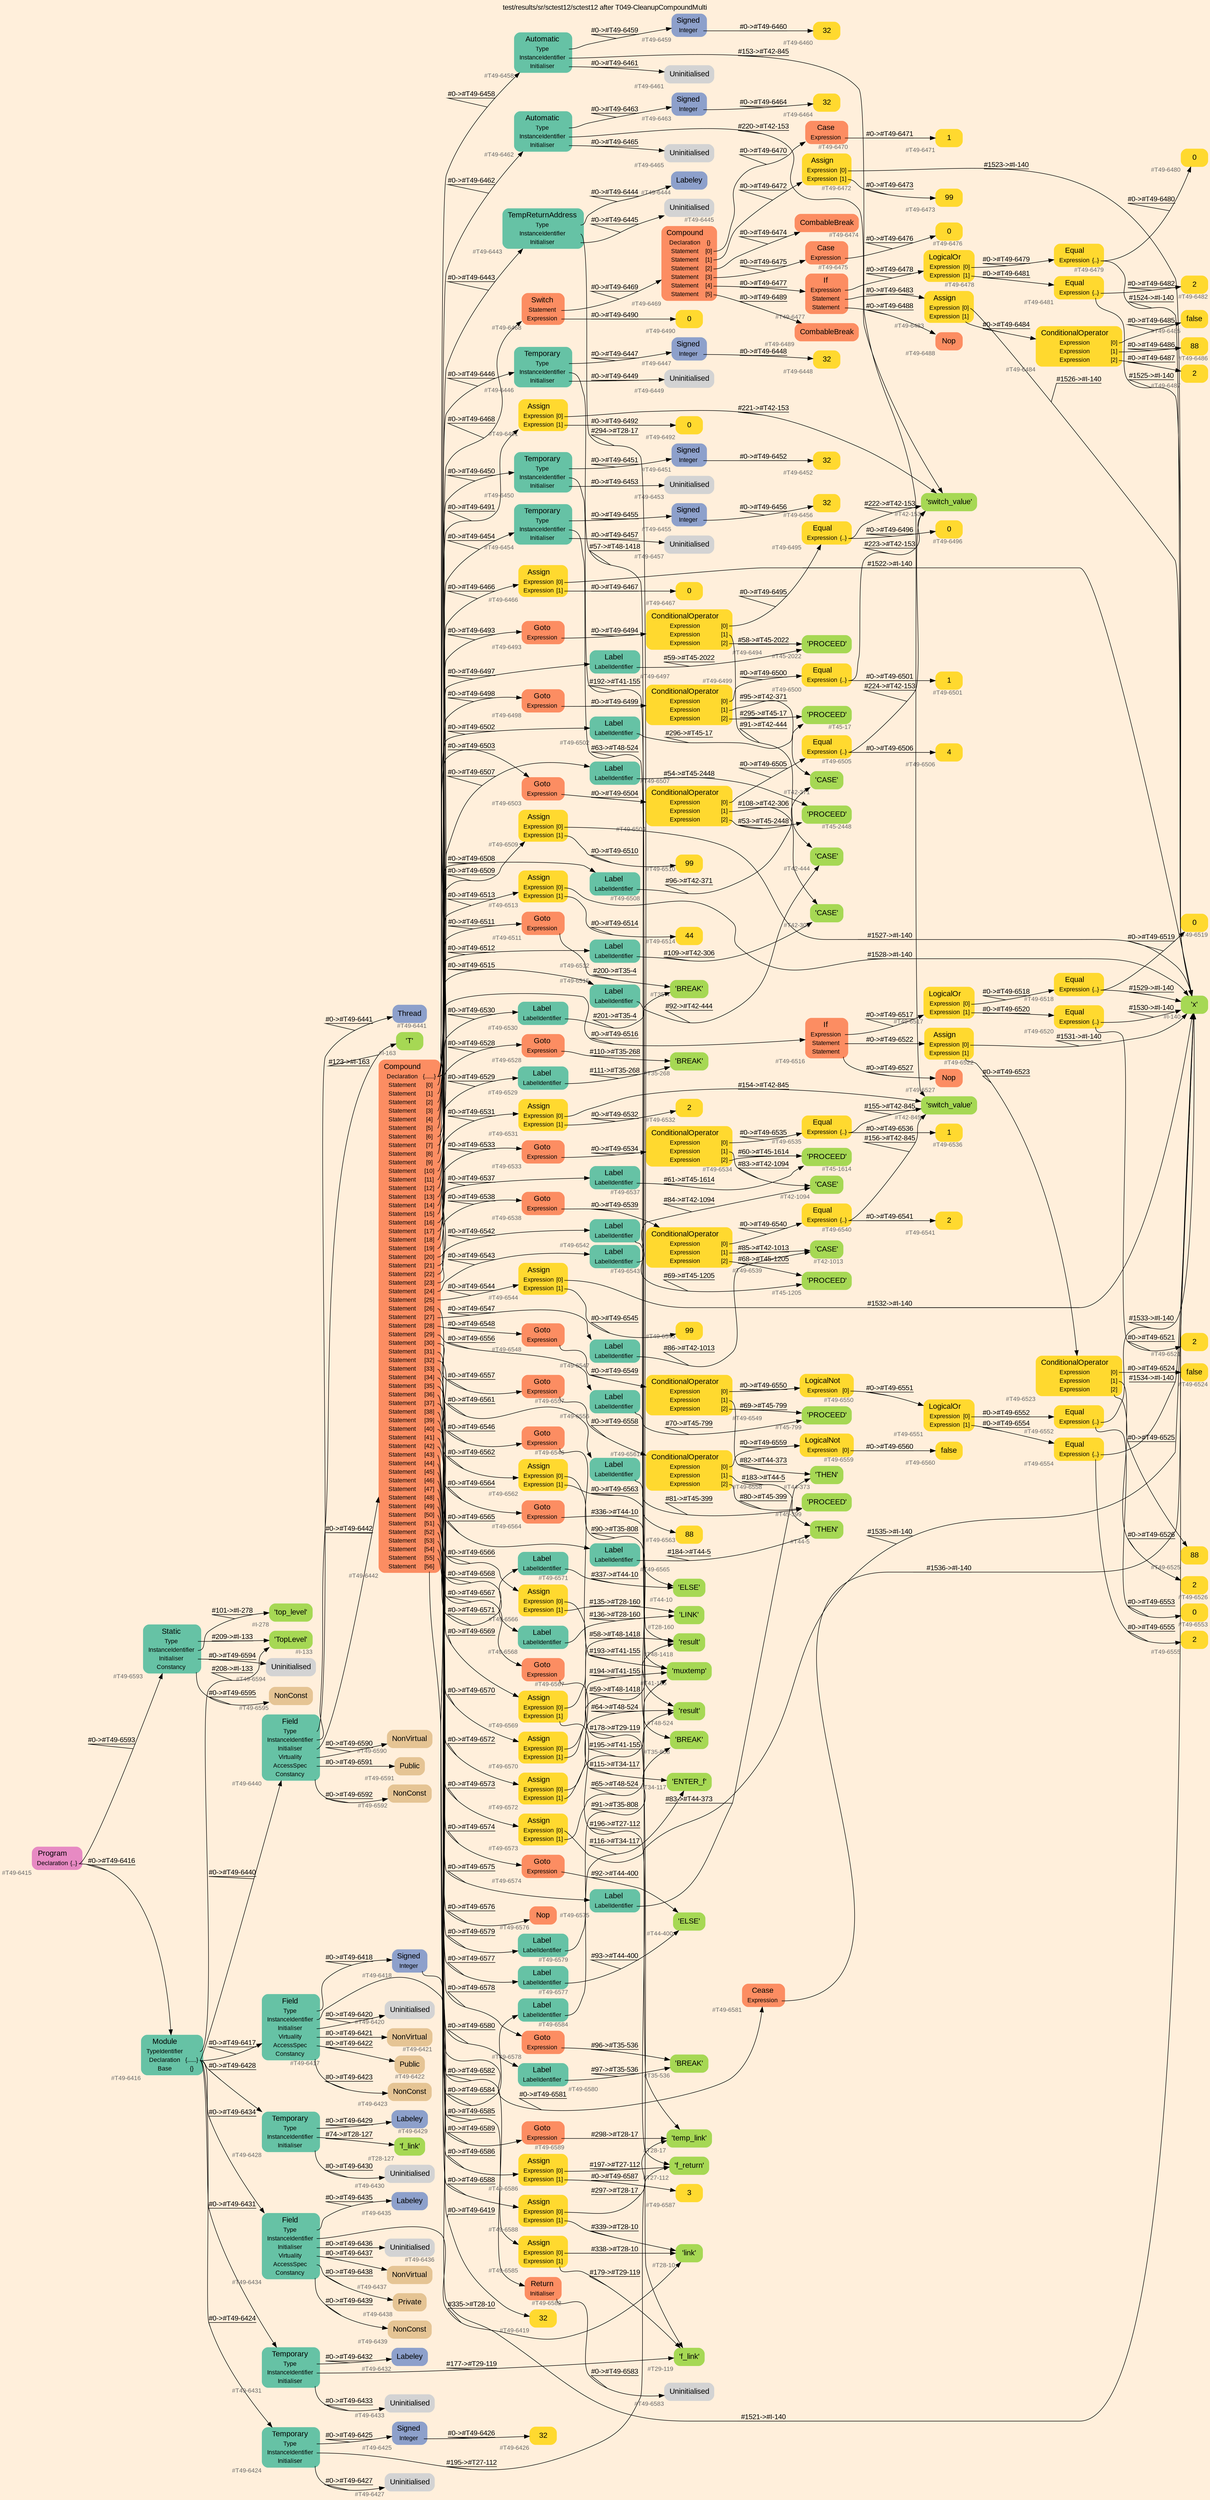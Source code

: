 digraph "test/results/sr/sctest12/sctest12 after T049-CleanupCompoundMulti" {
label = "test/results/sr/sctest12/sctest12 after T049-CleanupCompoundMulti"
labelloc = t
graph [
    rankdir = "LR"
    ranksep = 0.3
    bgcolor = antiquewhite1
    color = black
    fontcolor = black
    fontname = "Arial"
];
node [
    fontname = "Arial"
];
edge [
    fontname = "Arial"
];

// -------------------- node figure --------------------
// -------- block #T49-6415 ----------
"#T49-6415" [
    fillcolor = "/set28/4"
    xlabel = "#T49-6415"
    fontsize = "12"
    fontcolor = grey40
    shape = "plaintext"
    label = <<TABLE BORDER="0" CELLBORDER="0" CELLSPACING="0">
     <TR><TD><FONT COLOR="black" POINT-SIZE="15">Program</FONT></TD></TR>
     <TR><TD><FONT COLOR="black" POINT-SIZE="12">Declaration</FONT></TD><TD PORT="port0"><FONT COLOR="black" POINT-SIZE="12">{..}</FONT></TD></TR>
    </TABLE>>
    style = "rounded,filled"
];

// -------- block #T49-6416 ----------
"#T49-6416" [
    fillcolor = "/set28/1"
    xlabel = "#T49-6416"
    fontsize = "12"
    fontcolor = grey40
    shape = "plaintext"
    label = <<TABLE BORDER="0" CELLBORDER="0" CELLSPACING="0">
     <TR><TD><FONT COLOR="black" POINT-SIZE="15">Module</FONT></TD></TR>
     <TR><TD><FONT COLOR="black" POINT-SIZE="12">TypeIdentifier</FONT></TD><TD PORT="port0"></TD></TR>
     <TR><TD><FONT COLOR="black" POINT-SIZE="12">Declaration</FONT></TD><TD PORT="port1"><FONT COLOR="black" POINT-SIZE="12">{......}</FONT></TD></TR>
     <TR><TD><FONT COLOR="black" POINT-SIZE="12">Base</FONT></TD><TD PORT="port2"><FONT COLOR="black" POINT-SIZE="12">{}</FONT></TD></TR>
    </TABLE>>
    style = "rounded,filled"
];

// -------- block #I-133 ----------
"#I-133" [
    fillcolor = "/set28/5"
    xlabel = "#I-133"
    fontsize = "12"
    fontcolor = grey40
    shape = "plaintext"
    label = <<TABLE BORDER="0" CELLBORDER="0" CELLSPACING="0">
     <TR><TD><FONT COLOR="black" POINT-SIZE="15">'TopLevel'</FONT></TD></TR>
    </TABLE>>
    style = "rounded,filled"
];

// -------- block #T49-6417 ----------
"#T49-6417" [
    fillcolor = "/set28/1"
    xlabel = "#T49-6417"
    fontsize = "12"
    fontcolor = grey40
    shape = "plaintext"
    label = <<TABLE BORDER="0" CELLBORDER="0" CELLSPACING="0">
     <TR><TD><FONT COLOR="black" POINT-SIZE="15">Field</FONT></TD></TR>
     <TR><TD><FONT COLOR="black" POINT-SIZE="12">Type</FONT></TD><TD PORT="port0"></TD></TR>
     <TR><TD><FONT COLOR="black" POINT-SIZE="12">InstanceIdentifier</FONT></TD><TD PORT="port1"></TD></TR>
     <TR><TD><FONT COLOR="black" POINT-SIZE="12">Initialiser</FONT></TD><TD PORT="port2"></TD></TR>
     <TR><TD><FONT COLOR="black" POINT-SIZE="12">Virtuality</FONT></TD><TD PORT="port3"></TD></TR>
     <TR><TD><FONT COLOR="black" POINT-SIZE="12">AccessSpec</FONT></TD><TD PORT="port4"></TD></TR>
     <TR><TD><FONT COLOR="black" POINT-SIZE="12">Constancy</FONT></TD><TD PORT="port5"></TD></TR>
    </TABLE>>
    style = "rounded,filled"
];

// -------- block #T49-6418 ----------
"#T49-6418" [
    fillcolor = "/set28/3"
    xlabel = "#T49-6418"
    fontsize = "12"
    fontcolor = grey40
    shape = "plaintext"
    label = <<TABLE BORDER="0" CELLBORDER="0" CELLSPACING="0">
     <TR><TD><FONT COLOR="black" POINT-SIZE="15">Signed</FONT></TD></TR>
     <TR><TD><FONT COLOR="black" POINT-SIZE="12">Integer</FONT></TD><TD PORT="port0"></TD></TR>
    </TABLE>>
    style = "rounded,filled"
];

// -------- block #T49-6419 ----------
"#T49-6419" [
    fillcolor = "/set28/6"
    xlabel = "#T49-6419"
    fontsize = "12"
    fontcolor = grey40
    shape = "plaintext"
    label = <<TABLE BORDER="0" CELLBORDER="0" CELLSPACING="0">
     <TR><TD><FONT COLOR="black" POINT-SIZE="15">32</FONT></TD></TR>
    </TABLE>>
    style = "rounded,filled"
];

// -------- block #I-140 ----------
"#I-140" [
    fillcolor = "/set28/5"
    xlabel = "#I-140"
    fontsize = "12"
    fontcolor = grey40
    shape = "plaintext"
    label = <<TABLE BORDER="0" CELLBORDER="0" CELLSPACING="0">
     <TR><TD><FONT COLOR="black" POINT-SIZE="15">'x'</FONT></TD></TR>
    </TABLE>>
    style = "rounded,filled"
];

// -------- block #T49-6420 ----------
"#T49-6420" [
    xlabel = "#T49-6420"
    fontsize = "12"
    fontcolor = grey40
    shape = "plaintext"
    label = <<TABLE BORDER="0" CELLBORDER="0" CELLSPACING="0">
     <TR><TD><FONT COLOR="black" POINT-SIZE="15">Uninitialised</FONT></TD></TR>
    </TABLE>>
    style = "rounded,filled"
];

// -------- block #T49-6421 ----------
"#T49-6421" [
    fillcolor = "/set28/7"
    xlabel = "#T49-6421"
    fontsize = "12"
    fontcolor = grey40
    shape = "plaintext"
    label = <<TABLE BORDER="0" CELLBORDER="0" CELLSPACING="0">
     <TR><TD><FONT COLOR="black" POINT-SIZE="15">NonVirtual</FONT></TD></TR>
    </TABLE>>
    style = "rounded,filled"
];

// -------- block #T49-6422 ----------
"#T49-6422" [
    fillcolor = "/set28/7"
    xlabel = "#T49-6422"
    fontsize = "12"
    fontcolor = grey40
    shape = "plaintext"
    label = <<TABLE BORDER="0" CELLBORDER="0" CELLSPACING="0">
     <TR><TD><FONT COLOR="black" POINT-SIZE="15">Public</FONT></TD></TR>
    </TABLE>>
    style = "rounded,filled"
];

// -------- block #T49-6423 ----------
"#T49-6423" [
    fillcolor = "/set28/7"
    xlabel = "#T49-6423"
    fontsize = "12"
    fontcolor = grey40
    shape = "plaintext"
    label = <<TABLE BORDER="0" CELLBORDER="0" CELLSPACING="0">
     <TR><TD><FONT COLOR="black" POINT-SIZE="15">NonConst</FONT></TD></TR>
    </TABLE>>
    style = "rounded,filled"
];

// -------- block #T49-6424 ----------
"#T49-6424" [
    fillcolor = "/set28/1"
    xlabel = "#T49-6424"
    fontsize = "12"
    fontcolor = grey40
    shape = "plaintext"
    label = <<TABLE BORDER="0" CELLBORDER="0" CELLSPACING="0">
     <TR><TD><FONT COLOR="black" POINT-SIZE="15">Temporary</FONT></TD></TR>
     <TR><TD><FONT COLOR="black" POINT-SIZE="12">Type</FONT></TD><TD PORT="port0"></TD></TR>
     <TR><TD><FONT COLOR="black" POINT-SIZE="12">InstanceIdentifier</FONT></TD><TD PORT="port1"></TD></TR>
     <TR><TD><FONT COLOR="black" POINT-SIZE="12">Initialiser</FONT></TD><TD PORT="port2"></TD></TR>
    </TABLE>>
    style = "rounded,filled"
];

// -------- block #T49-6425 ----------
"#T49-6425" [
    fillcolor = "/set28/3"
    xlabel = "#T49-6425"
    fontsize = "12"
    fontcolor = grey40
    shape = "plaintext"
    label = <<TABLE BORDER="0" CELLBORDER="0" CELLSPACING="0">
     <TR><TD><FONT COLOR="black" POINT-SIZE="15">Signed</FONT></TD></TR>
     <TR><TD><FONT COLOR="black" POINT-SIZE="12">Integer</FONT></TD><TD PORT="port0"></TD></TR>
    </TABLE>>
    style = "rounded,filled"
];

// -------- block #T49-6426 ----------
"#T49-6426" [
    fillcolor = "/set28/6"
    xlabel = "#T49-6426"
    fontsize = "12"
    fontcolor = grey40
    shape = "plaintext"
    label = <<TABLE BORDER="0" CELLBORDER="0" CELLSPACING="0">
     <TR><TD><FONT COLOR="black" POINT-SIZE="15">32</FONT></TD></TR>
    </TABLE>>
    style = "rounded,filled"
];

// -------- block #T27-112 ----------
"#T27-112" [
    fillcolor = "/set28/5"
    xlabel = "#T27-112"
    fontsize = "12"
    fontcolor = grey40
    shape = "plaintext"
    label = <<TABLE BORDER="0" CELLBORDER="0" CELLSPACING="0">
     <TR><TD><FONT COLOR="black" POINT-SIZE="15">'f_return'</FONT></TD></TR>
    </TABLE>>
    style = "rounded,filled"
];

// -------- block #T49-6427 ----------
"#T49-6427" [
    xlabel = "#T49-6427"
    fontsize = "12"
    fontcolor = grey40
    shape = "plaintext"
    label = <<TABLE BORDER="0" CELLBORDER="0" CELLSPACING="0">
     <TR><TD><FONT COLOR="black" POINT-SIZE="15">Uninitialised</FONT></TD></TR>
    </TABLE>>
    style = "rounded,filled"
];

// -------- block #T49-6428 ----------
"#T49-6428" [
    fillcolor = "/set28/1"
    xlabel = "#T49-6428"
    fontsize = "12"
    fontcolor = grey40
    shape = "plaintext"
    label = <<TABLE BORDER="0" CELLBORDER="0" CELLSPACING="0">
     <TR><TD><FONT COLOR="black" POINT-SIZE="15">Temporary</FONT></TD></TR>
     <TR><TD><FONT COLOR="black" POINT-SIZE="12">Type</FONT></TD><TD PORT="port0"></TD></TR>
     <TR><TD><FONT COLOR="black" POINT-SIZE="12">InstanceIdentifier</FONT></TD><TD PORT="port1"></TD></TR>
     <TR><TD><FONT COLOR="black" POINT-SIZE="12">Initialiser</FONT></TD><TD PORT="port2"></TD></TR>
    </TABLE>>
    style = "rounded,filled"
];

// -------- block #T49-6429 ----------
"#T49-6429" [
    fillcolor = "/set28/3"
    xlabel = "#T49-6429"
    fontsize = "12"
    fontcolor = grey40
    shape = "plaintext"
    label = <<TABLE BORDER="0" CELLBORDER="0" CELLSPACING="0">
     <TR><TD><FONT COLOR="black" POINT-SIZE="15">Labeley</FONT></TD></TR>
    </TABLE>>
    style = "rounded,filled"
];

// -------- block #T28-127 ----------
"#T28-127" [
    fillcolor = "/set28/5"
    xlabel = "#T28-127"
    fontsize = "12"
    fontcolor = grey40
    shape = "plaintext"
    label = <<TABLE BORDER="0" CELLBORDER="0" CELLSPACING="0">
     <TR><TD><FONT COLOR="black" POINT-SIZE="15">'f_link'</FONT></TD></TR>
    </TABLE>>
    style = "rounded,filled"
];

// -------- block #T49-6430 ----------
"#T49-6430" [
    xlabel = "#T49-6430"
    fontsize = "12"
    fontcolor = grey40
    shape = "plaintext"
    label = <<TABLE BORDER="0" CELLBORDER="0" CELLSPACING="0">
     <TR><TD><FONT COLOR="black" POINT-SIZE="15">Uninitialised</FONT></TD></TR>
    </TABLE>>
    style = "rounded,filled"
];

// -------- block #T49-6431 ----------
"#T49-6431" [
    fillcolor = "/set28/1"
    xlabel = "#T49-6431"
    fontsize = "12"
    fontcolor = grey40
    shape = "plaintext"
    label = <<TABLE BORDER="0" CELLBORDER="0" CELLSPACING="0">
     <TR><TD><FONT COLOR="black" POINT-SIZE="15">Temporary</FONT></TD></TR>
     <TR><TD><FONT COLOR="black" POINT-SIZE="12">Type</FONT></TD><TD PORT="port0"></TD></TR>
     <TR><TD><FONT COLOR="black" POINT-SIZE="12">InstanceIdentifier</FONT></TD><TD PORT="port1"></TD></TR>
     <TR><TD><FONT COLOR="black" POINT-SIZE="12">Initialiser</FONT></TD><TD PORT="port2"></TD></TR>
    </TABLE>>
    style = "rounded,filled"
];

// -------- block #T49-6432 ----------
"#T49-6432" [
    fillcolor = "/set28/3"
    xlabel = "#T49-6432"
    fontsize = "12"
    fontcolor = grey40
    shape = "plaintext"
    label = <<TABLE BORDER="0" CELLBORDER="0" CELLSPACING="0">
     <TR><TD><FONT COLOR="black" POINT-SIZE="15">Labeley</FONT></TD></TR>
    </TABLE>>
    style = "rounded,filled"
];

// -------- block #T29-119 ----------
"#T29-119" [
    fillcolor = "/set28/5"
    xlabel = "#T29-119"
    fontsize = "12"
    fontcolor = grey40
    shape = "plaintext"
    label = <<TABLE BORDER="0" CELLBORDER="0" CELLSPACING="0">
     <TR><TD><FONT COLOR="black" POINT-SIZE="15">'f_link'</FONT></TD></TR>
    </TABLE>>
    style = "rounded,filled"
];

// -------- block #T49-6433 ----------
"#T49-6433" [
    xlabel = "#T49-6433"
    fontsize = "12"
    fontcolor = grey40
    shape = "plaintext"
    label = <<TABLE BORDER="0" CELLBORDER="0" CELLSPACING="0">
     <TR><TD><FONT COLOR="black" POINT-SIZE="15">Uninitialised</FONT></TD></TR>
    </TABLE>>
    style = "rounded,filled"
];

// -------- block #T49-6434 ----------
"#T49-6434" [
    fillcolor = "/set28/1"
    xlabel = "#T49-6434"
    fontsize = "12"
    fontcolor = grey40
    shape = "plaintext"
    label = <<TABLE BORDER="0" CELLBORDER="0" CELLSPACING="0">
     <TR><TD><FONT COLOR="black" POINT-SIZE="15">Field</FONT></TD></TR>
     <TR><TD><FONT COLOR="black" POINT-SIZE="12">Type</FONT></TD><TD PORT="port0"></TD></TR>
     <TR><TD><FONT COLOR="black" POINT-SIZE="12">InstanceIdentifier</FONT></TD><TD PORT="port1"></TD></TR>
     <TR><TD><FONT COLOR="black" POINT-SIZE="12">Initialiser</FONT></TD><TD PORT="port2"></TD></TR>
     <TR><TD><FONT COLOR="black" POINT-SIZE="12">Virtuality</FONT></TD><TD PORT="port3"></TD></TR>
     <TR><TD><FONT COLOR="black" POINT-SIZE="12">AccessSpec</FONT></TD><TD PORT="port4"></TD></TR>
     <TR><TD><FONT COLOR="black" POINT-SIZE="12">Constancy</FONT></TD><TD PORT="port5"></TD></TR>
    </TABLE>>
    style = "rounded,filled"
];

// -------- block #T49-6435 ----------
"#T49-6435" [
    fillcolor = "/set28/3"
    xlabel = "#T49-6435"
    fontsize = "12"
    fontcolor = grey40
    shape = "plaintext"
    label = <<TABLE BORDER="0" CELLBORDER="0" CELLSPACING="0">
     <TR><TD><FONT COLOR="black" POINT-SIZE="15">Labeley</FONT></TD></TR>
    </TABLE>>
    style = "rounded,filled"
];

// -------- block #T28-10 ----------
"#T28-10" [
    fillcolor = "/set28/5"
    xlabel = "#T28-10"
    fontsize = "12"
    fontcolor = grey40
    shape = "plaintext"
    label = <<TABLE BORDER="0" CELLBORDER="0" CELLSPACING="0">
     <TR><TD><FONT COLOR="black" POINT-SIZE="15">'link'</FONT></TD></TR>
    </TABLE>>
    style = "rounded,filled"
];

// -------- block #T49-6436 ----------
"#T49-6436" [
    xlabel = "#T49-6436"
    fontsize = "12"
    fontcolor = grey40
    shape = "plaintext"
    label = <<TABLE BORDER="0" CELLBORDER="0" CELLSPACING="0">
     <TR><TD><FONT COLOR="black" POINT-SIZE="15">Uninitialised</FONT></TD></TR>
    </TABLE>>
    style = "rounded,filled"
];

// -------- block #T49-6437 ----------
"#T49-6437" [
    fillcolor = "/set28/7"
    xlabel = "#T49-6437"
    fontsize = "12"
    fontcolor = grey40
    shape = "plaintext"
    label = <<TABLE BORDER="0" CELLBORDER="0" CELLSPACING="0">
     <TR><TD><FONT COLOR="black" POINT-SIZE="15">NonVirtual</FONT></TD></TR>
    </TABLE>>
    style = "rounded,filled"
];

// -------- block #T49-6438 ----------
"#T49-6438" [
    fillcolor = "/set28/7"
    xlabel = "#T49-6438"
    fontsize = "12"
    fontcolor = grey40
    shape = "plaintext"
    label = <<TABLE BORDER="0" CELLBORDER="0" CELLSPACING="0">
     <TR><TD><FONT COLOR="black" POINT-SIZE="15">Private</FONT></TD></TR>
    </TABLE>>
    style = "rounded,filled"
];

// -------- block #T49-6439 ----------
"#T49-6439" [
    fillcolor = "/set28/7"
    xlabel = "#T49-6439"
    fontsize = "12"
    fontcolor = grey40
    shape = "plaintext"
    label = <<TABLE BORDER="0" CELLBORDER="0" CELLSPACING="0">
     <TR><TD><FONT COLOR="black" POINT-SIZE="15">NonConst</FONT></TD></TR>
    </TABLE>>
    style = "rounded,filled"
];

// -------- block #T49-6440 ----------
"#T49-6440" [
    fillcolor = "/set28/1"
    xlabel = "#T49-6440"
    fontsize = "12"
    fontcolor = grey40
    shape = "plaintext"
    label = <<TABLE BORDER="0" CELLBORDER="0" CELLSPACING="0">
     <TR><TD><FONT COLOR="black" POINT-SIZE="15">Field</FONT></TD></TR>
     <TR><TD><FONT COLOR="black" POINT-SIZE="12">Type</FONT></TD><TD PORT="port0"></TD></TR>
     <TR><TD><FONT COLOR="black" POINT-SIZE="12">InstanceIdentifier</FONT></TD><TD PORT="port1"></TD></TR>
     <TR><TD><FONT COLOR="black" POINT-SIZE="12">Initialiser</FONT></TD><TD PORT="port2"></TD></TR>
     <TR><TD><FONT COLOR="black" POINT-SIZE="12">Virtuality</FONT></TD><TD PORT="port3"></TD></TR>
     <TR><TD><FONT COLOR="black" POINT-SIZE="12">AccessSpec</FONT></TD><TD PORT="port4"></TD></TR>
     <TR><TD><FONT COLOR="black" POINT-SIZE="12">Constancy</FONT></TD><TD PORT="port5"></TD></TR>
    </TABLE>>
    style = "rounded,filled"
];

// -------- block #T49-6441 ----------
"#T49-6441" [
    fillcolor = "/set28/3"
    xlabel = "#T49-6441"
    fontsize = "12"
    fontcolor = grey40
    shape = "plaintext"
    label = <<TABLE BORDER="0" CELLBORDER="0" CELLSPACING="0">
     <TR><TD><FONT COLOR="black" POINT-SIZE="15">Thread</FONT></TD></TR>
    </TABLE>>
    style = "rounded,filled"
];

// -------- block #I-163 ----------
"#I-163" [
    fillcolor = "/set28/5"
    xlabel = "#I-163"
    fontsize = "12"
    fontcolor = grey40
    shape = "plaintext"
    label = <<TABLE BORDER="0" CELLBORDER="0" CELLSPACING="0">
     <TR><TD><FONT COLOR="black" POINT-SIZE="15">'T'</FONT></TD></TR>
    </TABLE>>
    style = "rounded,filled"
];

// -------- block #T49-6442 ----------
"#T49-6442" [
    fillcolor = "/set28/2"
    xlabel = "#T49-6442"
    fontsize = "12"
    fontcolor = grey40
    shape = "plaintext"
    label = <<TABLE BORDER="0" CELLBORDER="0" CELLSPACING="0">
     <TR><TD><FONT COLOR="black" POINT-SIZE="15">Compound</FONT></TD></TR>
     <TR><TD><FONT COLOR="black" POINT-SIZE="12">Declaration</FONT></TD><TD PORT="port0"><FONT COLOR="black" POINT-SIZE="12">{......}</FONT></TD></TR>
     <TR><TD><FONT COLOR="black" POINT-SIZE="12">Statement</FONT></TD><TD PORT="port1"><FONT COLOR="black" POINT-SIZE="12">[0]</FONT></TD></TR>
     <TR><TD><FONT COLOR="black" POINT-SIZE="12">Statement</FONT></TD><TD PORT="port2"><FONT COLOR="black" POINT-SIZE="12">[1]</FONT></TD></TR>
     <TR><TD><FONT COLOR="black" POINT-SIZE="12">Statement</FONT></TD><TD PORT="port3"><FONT COLOR="black" POINT-SIZE="12">[2]</FONT></TD></TR>
     <TR><TD><FONT COLOR="black" POINT-SIZE="12">Statement</FONT></TD><TD PORT="port4"><FONT COLOR="black" POINT-SIZE="12">[3]</FONT></TD></TR>
     <TR><TD><FONT COLOR="black" POINT-SIZE="12">Statement</FONT></TD><TD PORT="port5"><FONT COLOR="black" POINT-SIZE="12">[4]</FONT></TD></TR>
     <TR><TD><FONT COLOR="black" POINT-SIZE="12">Statement</FONT></TD><TD PORT="port6"><FONT COLOR="black" POINT-SIZE="12">[5]</FONT></TD></TR>
     <TR><TD><FONT COLOR="black" POINT-SIZE="12">Statement</FONT></TD><TD PORT="port7"><FONT COLOR="black" POINT-SIZE="12">[6]</FONT></TD></TR>
     <TR><TD><FONT COLOR="black" POINT-SIZE="12">Statement</FONT></TD><TD PORT="port8"><FONT COLOR="black" POINT-SIZE="12">[7]</FONT></TD></TR>
     <TR><TD><FONT COLOR="black" POINT-SIZE="12">Statement</FONT></TD><TD PORT="port9"><FONT COLOR="black" POINT-SIZE="12">[8]</FONT></TD></TR>
     <TR><TD><FONT COLOR="black" POINT-SIZE="12">Statement</FONT></TD><TD PORT="port10"><FONT COLOR="black" POINT-SIZE="12">[9]</FONT></TD></TR>
     <TR><TD><FONT COLOR="black" POINT-SIZE="12">Statement</FONT></TD><TD PORT="port11"><FONT COLOR="black" POINT-SIZE="12">[10]</FONT></TD></TR>
     <TR><TD><FONT COLOR="black" POINT-SIZE="12">Statement</FONT></TD><TD PORT="port12"><FONT COLOR="black" POINT-SIZE="12">[11]</FONT></TD></TR>
     <TR><TD><FONT COLOR="black" POINT-SIZE="12">Statement</FONT></TD><TD PORT="port13"><FONT COLOR="black" POINT-SIZE="12">[12]</FONT></TD></TR>
     <TR><TD><FONT COLOR="black" POINT-SIZE="12">Statement</FONT></TD><TD PORT="port14"><FONT COLOR="black" POINT-SIZE="12">[13]</FONT></TD></TR>
     <TR><TD><FONT COLOR="black" POINT-SIZE="12">Statement</FONT></TD><TD PORT="port15"><FONT COLOR="black" POINT-SIZE="12">[14]</FONT></TD></TR>
     <TR><TD><FONT COLOR="black" POINT-SIZE="12">Statement</FONT></TD><TD PORT="port16"><FONT COLOR="black" POINT-SIZE="12">[15]</FONT></TD></TR>
     <TR><TD><FONT COLOR="black" POINT-SIZE="12">Statement</FONT></TD><TD PORT="port17"><FONT COLOR="black" POINT-SIZE="12">[16]</FONT></TD></TR>
     <TR><TD><FONT COLOR="black" POINT-SIZE="12">Statement</FONT></TD><TD PORT="port18"><FONT COLOR="black" POINT-SIZE="12">[17]</FONT></TD></TR>
     <TR><TD><FONT COLOR="black" POINT-SIZE="12">Statement</FONT></TD><TD PORT="port19"><FONT COLOR="black" POINT-SIZE="12">[18]</FONT></TD></TR>
     <TR><TD><FONT COLOR="black" POINT-SIZE="12">Statement</FONT></TD><TD PORT="port20"><FONT COLOR="black" POINT-SIZE="12">[19]</FONT></TD></TR>
     <TR><TD><FONT COLOR="black" POINT-SIZE="12">Statement</FONT></TD><TD PORT="port21"><FONT COLOR="black" POINT-SIZE="12">[20]</FONT></TD></TR>
     <TR><TD><FONT COLOR="black" POINT-SIZE="12">Statement</FONT></TD><TD PORT="port22"><FONT COLOR="black" POINT-SIZE="12">[21]</FONT></TD></TR>
     <TR><TD><FONT COLOR="black" POINT-SIZE="12">Statement</FONT></TD><TD PORT="port23"><FONT COLOR="black" POINT-SIZE="12">[22]</FONT></TD></TR>
     <TR><TD><FONT COLOR="black" POINT-SIZE="12">Statement</FONT></TD><TD PORT="port24"><FONT COLOR="black" POINT-SIZE="12">[23]</FONT></TD></TR>
     <TR><TD><FONT COLOR="black" POINT-SIZE="12">Statement</FONT></TD><TD PORT="port25"><FONT COLOR="black" POINT-SIZE="12">[24]</FONT></TD></TR>
     <TR><TD><FONT COLOR="black" POINT-SIZE="12">Statement</FONT></TD><TD PORT="port26"><FONT COLOR="black" POINT-SIZE="12">[25]</FONT></TD></TR>
     <TR><TD><FONT COLOR="black" POINT-SIZE="12">Statement</FONT></TD><TD PORT="port27"><FONT COLOR="black" POINT-SIZE="12">[26]</FONT></TD></TR>
     <TR><TD><FONT COLOR="black" POINT-SIZE="12">Statement</FONT></TD><TD PORT="port28"><FONT COLOR="black" POINT-SIZE="12">[27]</FONT></TD></TR>
     <TR><TD><FONT COLOR="black" POINT-SIZE="12">Statement</FONT></TD><TD PORT="port29"><FONT COLOR="black" POINT-SIZE="12">[28]</FONT></TD></TR>
     <TR><TD><FONT COLOR="black" POINT-SIZE="12">Statement</FONT></TD><TD PORT="port30"><FONT COLOR="black" POINT-SIZE="12">[29]</FONT></TD></TR>
     <TR><TD><FONT COLOR="black" POINT-SIZE="12">Statement</FONT></TD><TD PORT="port31"><FONT COLOR="black" POINT-SIZE="12">[30]</FONT></TD></TR>
     <TR><TD><FONT COLOR="black" POINT-SIZE="12">Statement</FONT></TD><TD PORT="port32"><FONT COLOR="black" POINT-SIZE="12">[31]</FONT></TD></TR>
     <TR><TD><FONT COLOR="black" POINT-SIZE="12">Statement</FONT></TD><TD PORT="port33"><FONT COLOR="black" POINT-SIZE="12">[32]</FONT></TD></TR>
     <TR><TD><FONT COLOR="black" POINT-SIZE="12">Statement</FONT></TD><TD PORT="port34"><FONT COLOR="black" POINT-SIZE="12">[33]</FONT></TD></TR>
     <TR><TD><FONT COLOR="black" POINT-SIZE="12">Statement</FONT></TD><TD PORT="port35"><FONT COLOR="black" POINT-SIZE="12">[34]</FONT></TD></TR>
     <TR><TD><FONT COLOR="black" POINT-SIZE="12">Statement</FONT></TD><TD PORT="port36"><FONT COLOR="black" POINT-SIZE="12">[35]</FONT></TD></TR>
     <TR><TD><FONT COLOR="black" POINT-SIZE="12">Statement</FONT></TD><TD PORT="port37"><FONT COLOR="black" POINT-SIZE="12">[36]</FONT></TD></TR>
     <TR><TD><FONT COLOR="black" POINT-SIZE="12">Statement</FONT></TD><TD PORT="port38"><FONT COLOR="black" POINT-SIZE="12">[37]</FONT></TD></TR>
     <TR><TD><FONT COLOR="black" POINT-SIZE="12">Statement</FONT></TD><TD PORT="port39"><FONT COLOR="black" POINT-SIZE="12">[38]</FONT></TD></TR>
     <TR><TD><FONT COLOR="black" POINT-SIZE="12">Statement</FONT></TD><TD PORT="port40"><FONT COLOR="black" POINT-SIZE="12">[39]</FONT></TD></TR>
     <TR><TD><FONT COLOR="black" POINT-SIZE="12">Statement</FONT></TD><TD PORT="port41"><FONT COLOR="black" POINT-SIZE="12">[40]</FONT></TD></TR>
     <TR><TD><FONT COLOR="black" POINT-SIZE="12">Statement</FONT></TD><TD PORT="port42"><FONT COLOR="black" POINT-SIZE="12">[41]</FONT></TD></TR>
     <TR><TD><FONT COLOR="black" POINT-SIZE="12">Statement</FONT></TD><TD PORT="port43"><FONT COLOR="black" POINT-SIZE="12">[42]</FONT></TD></TR>
     <TR><TD><FONT COLOR="black" POINT-SIZE="12">Statement</FONT></TD><TD PORT="port44"><FONT COLOR="black" POINT-SIZE="12">[43]</FONT></TD></TR>
     <TR><TD><FONT COLOR="black" POINT-SIZE="12">Statement</FONT></TD><TD PORT="port45"><FONT COLOR="black" POINT-SIZE="12">[44]</FONT></TD></TR>
     <TR><TD><FONT COLOR="black" POINT-SIZE="12">Statement</FONT></TD><TD PORT="port46"><FONT COLOR="black" POINT-SIZE="12">[45]</FONT></TD></TR>
     <TR><TD><FONT COLOR="black" POINT-SIZE="12">Statement</FONT></TD><TD PORT="port47"><FONT COLOR="black" POINT-SIZE="12">[46]</FONT></TD></TR>
     <TR><TD><FONT COLOR="black" POINT-SIZE="12">Statement</FONT></TD><TD PORT="port48"><FONT COLOR="black" POINT-SIZE="12">[47]</FONT></TD></TR>
     <TR><TD><FONT COLOR="black" POINT-SIZE="12">Statement</FONT></TD><TD PORT="port49"><FONT COLOR="black" POINT-SIZE="12">[48]</FONT></TD></TR>
     <TR><TD><FONT COLOR="black" POINT-SIZE="12">Statement</FONT></TD><TD PORT="port50"><FONT COLOR="black" POINT-SIZE="12">[49]</FONT></TD></TR>
     <TR><TD><FONT COLOR="black" POINT-SIZE="12">Statement</FONT></TD><TD PORT="port51"><FONT COLOR="black" POINT-SIZE="12">[50]</FONT></TD></TR>
     <TR><TD><FONT COLOR="black" POINT-SIZE="12">Statement</FONT></TD><TD PORT="port52"><FONT COLOR="black" POINT-SIZE="12">[51]</FONT></TD></TR>
     <TR><TD><FONT COLOR="black" POINT-SIZE="12">Statement</FONT></TD><TD PORT="port53"><FONT COLOR="black" POINT-SIZE="12">[52]</FONT></TD></TR>
     <TR><TD><FONT COLOR="black" POINT-SIZE="12">Statement</FONT></TD><TD PORT="port54"><FONT COLOR="black" POINT-SIZE="12">[53]</FONT></TD></TR>
     <TR><TD><FONT COLOR="black" POINT-SIZE="12">Statement</FONT></TD><TD PORT="port55"><FONT COLOR="black" POINT-SIZE="12">[54]</FONT></TD></TR>
     <TR><TD><FONT COLOR="black" POINT-SIZE="12">Statement</FONT></TD><TD PORT="port56"><FONT COLOR="black" POINT-SIZE="12">[55]</FONT></TD></TR>
     <TR><TD><FONT COLOR="black" POINT-SIZE="12">Statement</FONT></TD><TD PORT="port57"><FONT COLOR="black" POINT-SIZE="12">[56]</FONT></TD></TR>
    </TABLE>>
    style = "rounded,filled"
];

// -------- block #T49-6443 ----------
"#T49-6443" [
    fillcolor = "/set28/1"
    xlabel = "#T49-6443"
    fontsize = "12"
    fontcolor = grey40
    shape = "plaintext"
    label = <<TABLE BORDER="0" CELLBORDER="0" CELLSPACING="0">
     <TR><TD><FONT COLOR="black" POINT-SIZE="15">TempReturnAddress</FONT></TD></TR>
     <TR><TD><FONT COLOR="black" POINT-SIZE="12">Type</FONT></TD><TD PORT="port0"></TD></TR>
     <TR><TD><FONT COLOR="black" POINT-SIZE="12">InstanceIdentifier</FONT></TD><TD PORT="port1"></TD></TR>
     <TR><TD><FONT COLOR="black" POINT-SIZE="12">Initialiser</FONT></TD><TD PORT="port2"></TD></TR>
    </TABLE>>
    style = "rounded,filled"
];

// -------- block #T49-6444 ----------
"#T49-6444" [
    fillcolor = "/set28/3"
    xlabel = "#T49-6444"
    fontsize = "12"
    fontcolor = grey40
    shape = "plaintext"
    label = <<TABLE BORDER="0" CELLBORDER="0" CELLSPACING="0">
     <TR><TD><FONT COLOR="black" POINT-SIZE="15">Labeley</FONT></TD></TR>
    </TABLE>>
    style = "rounded,filled"
];

// -------- block #T28-17 ----------
"#T28-17" [
    fillcolor = "/set28/5"
    xlabel = "#T28-17"
    fontsize = "12"
    fontcolor = grey40
    shape = "plaintext"
    label = <<TABLE BORDER="0" CELLBORDER="0" CELLSPACING="0">
     <TR><TD><FONT COLOR="black" POINT-SIZE="15">'temp_link'</FONT></TD></TR>
    </TABLE>>
    style = "rounded,filled"
];

// -------- block #T49-6445 ----------
"#T49-6445" [
    xlabel = "#T49-6445"
    fontsize = "12"
    fontcolor = grey40
    shape = "plaintext"
    label = <<TABLE BORDER="0" CELLBORDER="0" CELLSPACING="0">
     <TR><TD><FONT COLOR="black" POINT-SIZE="15">Uninitialised</FONT></TD></TR>
    </TABLE>>
    style = "rounded,filled"
];

// -------- block #T49-6446 ----------
"#T49-6446" [
    fillcolor = "/set28/1"
    xlabel = "#T49-6446"
    fontsize = "12"
    fontcolor = grey40
    shape = "plaintext"
    label = <<TABLE BORDER="0" CELLBORDER="0" CELLSPACING="0">
     <TR><TD><FONT COLOR="black" POINT-SIZE="15">Temporary</FONT></TD></TR>
     <TR><TD><FONT COLOR="black" POINT-SIZE="12">Type</FONT></TD><TD PORT="port0"></TD></TR>
     <TR><TD><FONT COLOR="black" POINT-SIZE="12">InstanceIdentifier</FONT></TD><TD PORT="port1"></TD></TR>
     <TR><TD><FONT COLOR="black" POINT-SIZE="12">Initialiser</FONT></TD><TD PORT="port2"></TD></TR>
    </TABLE>>
    style = "rounded,filled"
];

// -------- block #T49-6447 ----------
"#T49-6447" [
    fillcolor = "/set28/3"
    xlabel = "#T49-6447"
    fontsize = "12"
    fontcolor = grey40
    shape = "plaintext"
    label = <<TABLE BORDER="0" CELLBORDER="0" CELLSPACING="0">
     <TR><TD><FONT COLOR="black" POINT-SIZE="15">Signed</FONT></TD></TR>
     <TR><TD><FONT COLOR="black" POINT-SIZE="12">Integer</FONT></TD><TD PORT="port0"></TD></TR>
    </TABLE>>
    style = "rounded,filled"
];

// -------- block #T49-6448 ----------
"#T49-6448" [
    fillcolor = "/set28/6"
    xlabel = "#T49-6448"
    fontsize = "12"
    fontcolor = grey40
    shape = "plaintext"
    label = <<TABLE BORDER="0" CELLBORDER="0" CELLSPACING="0">
     <TR><TD><FONT COLOR="black" POINT-SIZE="15">32</FONT></TD></TR>
    </TABLE>>
    style = "rounded,filled"
];

// -------- block #T48-1418 ----------
"#T48-1418" [
    fillcolor = "/set28/5"
    xlabel = "#T48-1418"
    fontsize = "12"
    fontcolor = grey40
    shape = "plaintext"
    label = <<TABLE BORDER="0" CELLBORDER="0" CELLSPACING="0">
     <TR><TD><FONT COLOR="black" POINT-SIZE="15">'result'</FONT></TD></TR>
    </TABLE>>
    style = "rounded,filled"
];

// -------- block #T49-6449 ----------
"#T49-6449" [
    xlabel = "#T49-6449"
    fontsize = "12"
    fontcolor = grey40
    shape = "plaintext"
    label = <<TABLE BORDER="0" CELLBORDER="0" CELLSPACING="0">
     <TR><TD><FONT COLOR="black" POINT-SIZE="15">Uninitialised</FONT></TD></TR>
    </TABLE>>
    style = "rounded,filled"
];

// -------- block #T49-6450 ----------
"#T49-6450" [
    fillcolor = "/set28/1"
    xlabel = "#T49-6450"
    fontsize = "12"
    fontcolor = grey40
    shape = "plaintext"
    label = <<TABLE BORDER="0" CELLBORDER="0" CELLSPACING="0">
     <TR><TD><FONT COLOR="black" POINT-SIZE="15">Temporary</FONT></TD></TR>
     <TR><TD><FONT COLOR="black" POINT-SIZE="12">Type</FONT></TD><TD PORT="port0"></TD></TR>
     <TR><TD><FONT COLOR="black" POINT-SIZE="12">InstanceIdentifier</FONT></TD><TD PORT="port1"></TD></TR>
     <TR><TD><FONT COLOR="black" POINT-SIZE="12">Initialiser</FONT></TD><TD PORT="port2"></TD></TR>
    </TABLE>>
    style = "rounded,filled"
];

// -------- block #T49-6451 ----------
"#T49-6451" [
    fillcolor = "/set28/3"
    xlabel = "#T49-6451"
    fontsize = "12"
    fontcolor = grey40
    shape = "plaintext"
    label = <<TABLE BORDER="0" CELLBORDER="0" CELLSPACING="0">
     <TR><TD><FONT COLOR="black" POINT-SIZE="15">Signed</FONT></TD></TR>
     <TR><TD><FONT COLOR="black" POINT-SIZE="12">Integer</FONT></TD><TD PORT="port0"></TD></TR>
    </TABLE>>
    style = "rounded,filled"
];

// -------- block #T49-6452 ----------
"#T49-6452" [
    fillcolor = "/set28/6"
    xlabel = "#T49-6452"
    fontsize = "12"
    fontcolor = grey40
    shape = "plaintext"
    label = <<TABLE BORDER="0" CELLBORDER="0" CELLSPACING="0">
     <TR><TD><FONT COLOR="black" POINT-SIZE="15">32</FONT></TD></TR>
    </TABLE>>
    style = "rounded,filled"
];

// -------- block #T41-155 ----------
"#T41-155" [
    fillcolor = "/set28/5"
    xlabel = "#T41-155"
    fontsize = "12"
    fontcolor = grey40
    shape = "plaintext"
    label = <<TABLE BORDER="0" CELLBORDER="0" CELLSPACING="0">
     <TR><TD><FONT COLOR="black" POINT-SIZE="15">'muxtemp'</FONT></TD></TR>
    </TABLE>>
    style = "rounded,filled"
];

// -------- block #T49-6453 ----------
"#T49-6453" [
    xlabel = "#T49-6453"
    fontsize = "12"
    fontcolor = grey40
    shape = "plaintext"
    label = <<TABLE BORDER="0" CELLBORDER="0" CELLSPACING="0">
     <TR><TD><FONT COLOR="black" POINT-SIZE="15">Uninitialised</FONT></TD></TR>
    </TABLE>>
    style = "rounded,filled"
];

// -------- block #T49-6454 ----------
"#T49-6454" [
    fillcolor = "/set28/1"
    xlabel = "#T49-6454"
    fontsize = "12"
    fontcolor = grey40
    shape = "plaintext"
    label = <<TABLE BORDER="0" CELLBORDER="0" CELLSPACING="0">
     <TR><TD><FONT COLOR="black" POINT-SIZE="15">Temporary</FONT></TD></TR>
     <TR><TD><FONT COLOR="black" POINT-SIZE="12">Type</FONT></TD><TD PORT="port0"></TD></TR>
     <TR><TD><FONT COLOR="black" POINT-SIZE="12">InstanceIdentifier</FONT></TD><TD PORT="port1"></TD></TR>
     <TR><TD><FONT COLOR="black" POINT-SIZE="12">Initialiser</FONT></TD><TD PORT="port2"></TD></TR>
    </TABLE>>
    style = "rounded,filled"
];

// -------- block #T49-6455 ----------
"#T49-6455" [
    fillcolor = "/set28/3"
    xlabel = "#T49-6455"
    fontsize = "12"
    fontcolor = grey40
    shape = "plaintext"
    label = <<TABLE BORDER="0" CELLBORDER="0" CELLSPACING="0">
     <TR><TD><FONT COLOR="black" POINT-SIZE="15">Signed</FONT></TD></TR>
     <TR><TD><FONT COLOR="black" POINT-SIZE="12">Integer</FONT></TD><TD PORT="port0"></TD></TR>
    </TABLE>>
    style = "rounded,filled"
];

// -------- block #T49-6456 ----------
"#T49-6456" [
    fillcolor = "/set28/6"
    xlabel = "#T49-6456"
    fontsize = "12"
    fontcolor = grey40
    shape = "plaintext"
    label = <<TABLE BORDER="0" CELLBORDER="0" CELLSPACING="0">
     <TR><TD><FONT COLOR="black" POINT-SIZE="15">32</FONT></TD></TR>
    </TABLE>>
    style = "rounded,filled"
];

// -------- block #T48-524 ----------
"#T48-524" [
    fillcolor = "/set28/5"
    xlabel = "#T48-524"
    fontsize = "12"
    fontcolor = grey40
    shape = "plaintext"
    label = <<TABLE BORDER="0" CELLBORDER="0" CELLSPACING="0">
     <TR><TD><FONT COLOR="black" POINT-SIZE="15">'result'</FONT></TD></TR>
    </TABLE>>
    style = "rounded,filled"
];

// -------- block #T49-6457 ----------
"#T49-6457" [
    xlabel = "#T49-6457"
    fontsize = "12"
    fontcolor = grey40
    shape = "plaintext"
    label = <<TABLE BORDER="0" CELLBORDER="0" CELLSPACING="0">
     <TR><TD><FONT COLOR="black" POINT-SIZE="15">Uninitialised</FONT></TD></TR>
    </TABLE>>
    style = "rounded,filled"
];

// -------- block #T49-6458 ----------
"#T49-6458" [
    fillcolor = "/set28/1"
    xlabel = "#T49-6458"
    fontsize = "12"
    fontcolor = grey40
    shape = "plaintext"
    label = <<TABLE BORDER="0" CELLBORDER="0" CELLSPACING="0">
     <TR><TD><FONT COLOR="black" POINT-SIZE="15">Automatic</FONT></TD></TR>
     <TR><TD><FONT COLOR="black" POINT-SIZE="12">Type</FONT></TD><TD PORT="port0"></TD></TR>
     <TR><TD><FONT COLOR="black" POINT-SIZE="12">InstanceIdentifier</FONT></TD><TD PORT="port1"></TD></TR>
     <TR><TD><FONT COLOR="black" POINT-SIZE="12">Initialiser</FONT></TD><TD PORT="port2"></TD></TR>
    </TABLE>>
    style = "rounded,filled"
];

// -------- block #T49-6459 ----------
"#T49-6459" [
    fillcolor = "/set28/3"
    xlabel = "#T49-6459"
    fontsize = "12"
    fontcolor = grey40
    shape = "plaintext"
    label = <<TABLE BORDER="0" CELLBORDER="0" CELLSPACING="0">
     <TR><TD><FONT COLOR="black" POINT-SIZE="15">Signed</FONT></TD></TR>
     <TR><TD><FONT COLOR="black" POINT-SIZE="12">Integer</FONT></TD><TD PORT="port0"></TD></TR>
    </TABLE>>
    style = "rounded,filled"
];

// -------- block #T49-6460 ----------
"#T49-6460" [
    fillcolor = "/set28/6"
    xlabel = "#T49-6460"
    fontsize = "12"
    fontcolor = grey40
    shape = "plaintext"
    label = <<TABLE BORDER="0" CELLBORDER="0" CELLSPACING="0">
     <TR><TD><FONT COLOR="black" POINT-SIZE="15">32</FONT></TD></TR>
    </TABLE>>
    style = "rounded,filled"
];

// -------- block #T42-845 ----------
"#T42-845" [
    fillcolor = "/set28/5"
    xlabel = "#T42-845"
    fontsize = "12"
    fontcolor = grey40
    shape = "plaintext"
    label = <<TABLE BORDER="0" CELLBORDER="0" CELLSPACING="0">
     <TR><TD><FONT COLOR="black" POINT-SIZE="15">'switch_value'</FONT></TD></TR>
    </TABLE>>
    style = "rounded,filled"
];

// -------- block #T49-6461 ----------
"#T49-6461" [
    xlabel = "#T49-6461"
    fontsize = "12"
    fontcolor = grey40
    shape = "plaintext"
    label = <<TABLE BORDER="0" CELLBORDER="0" CELLSPACING="0">
     <TR><TD><FONT COLOR="black" POINT-SIZE="15">Uninitialised</FONT></TD></TR>
    </TABLE>>
    style = "rounded,filled"
];

// -------- block #T49-6462 ----------
"#T49-6462" [
    fillcolor = "/set28/1"
    xlabel = "#T49-6462"
    fontsize = "12"
    fontcolor = grey40
    shape = "plaintext"
    label = <<TABLE BORDER="0" CELLBORDER="0" CELLSPACING="0">
     <TR><TD><FONT COLOR="black" POINT-SIZE="15">Automatic</FONT></TD></TR>
     <TR><TD><FONT COLOR="black" POINT-SIZE="12">Type</FONT></TD><TD PORT="port0"></TD></TR>
     <TR><TD><FONT COLOR="black" POINT-SIZE="12">InstanceIdentifier</FONT></TD><TD PORT="port1"></TD></TR>
     <TR><TD><FONT COLOR="black" POINT-SIZE="12">Initialiser</FONT></TD><TD PORT="port2"></TD></TR>
    </TABLE>>
    style = "rounded,filled"
];

// -------- block #T49-6463 ----------
"#T49-6463" [
    fillcolor = "/set28/3"
    xlabel = "#T49-6463"
    fontsize = "12"
    fontcolor = grey40
    shape = "plaintext"
    label = <<TABLE BORDER="0" CELLBORDER="0" CELLSPACING="0">
     <TR><TD><FONT COLOR="black" POINT-SIZE="15">Signed</FONT></TD></TR>
     <TR><TD><FONT COLOR="black" POINT-SIZE="12">Integer</FONT></TD><TD PORT="port0"></TD></TR>
    </TABLE>>
    style = "rounded,filled"
];

// -------- block #T49-6464 ----------
"#T49-6464" [
    fillcolor = "/set28/6"
    xlabel = "#T49-6464"
    fontsize = "12"
    fontcolor = grey40
    shape = "plaintext"
    label = <<TABLE BORDER="0" CELLBORDER="0" CELLSPACING="0">
     <TR><TD><FONT COLOR="black" POINT-SIZE="15">32</FONT></TD></TR>
    </TABLE>>
    style = "rounded,filled"
];

// -------- block #T42-153 ----------
"#T42-153" [
    fillcolor = "/set28/5"
    xlabel = "#T42-153"
    fontsize = "12"
    fontcolor = grey40
    shape = "plaintext"
    label = <<TABLE BORDER="0" CELLBORDER="0" CELLSPACING="0">
     <TR><TD><FONT COLOR="black" POINT-SIZE="15">'switch_value'</FONT></TD></TR>
    </TABLE>>
    style = "rounded,filled"
];

// -------- block #T49-6465 ----------
"#T49-6465" [
    xlabel = "#T49-6465"
    fontsize = "12"
    fontcolor = grey40
    shape = "plaintext"
    label = <<TABLE BORDER="0" CELLBORDER="0" CELLSPACING="0">
     <TR><TD><FONT COLOR="black" POINT-SIZE="15">Uninitialised</FONT></TD></TR>
    </TABLE>>
    style = "rounded,filled"
];

// -------- block #T49-6466 ----------
"#T49-6466" [
    fillcolor = "/set28/6"
    xlabel = "#T49-6466"
    fontsize = "12"
    fontcolor = grey40
    shape = "plaintext"
    label = <<TABLE BORDER="0" CELLBORDER="0" CELLSPACING="0">
     <TR><TD><FONT COLOR="black" POINT-SIZE="15">Assign</FONT></TD></TR>
     <TR><TD><FONT COLOR="black" POINT-SIZE="12">Expression</FONT></TD><TD PORT="port0"><FONT COLOR="black" POINT-SIZE="12">[0]</FONT></TD></TR>
     <TR><TD><FONT COLOR="black" POINT-SIZE="12">Expression</FONT></TD><TD PORT="port1"><FONT COLOR="black" POINT-SIZE="12">[1]</FONT></TD></TR>
    </TABLE>>
    style = "rounded,filled"
];

// -------- block #T49-6467 ----------
"#T49-6467" [
    fillcolor = "/set28/6"
    xlabel = "#T49-6467"
    fontsize = "12"
    fontcolor = grey40
    shape = "plaintext"
    label = <<TABLE BORDER="0" CELLBORDER="0" CELLSPACING="0">
     <TR><TD><FONT COLOR="black" POINT-SIZE="15">0</FONT></TD></TR>
    </TABLE>>
    style = "rounded,filled"
];

// -------- block #T49-6468 ----------
"#T49-6468" [
    fillcolor = "/set28/2"
    xlabel = "#T49-6468"
    fontsize = "12"
    fontcolor = grey40
    shape = "plaintext"
    label = <<TABLE BORDER="0" CELLBORDER="0" CELLSPACING="0">
     <TR><TD><FONT COLOR="black" POINT-SIZE="15">Switch</FONT></TD></TR>
     <TR><TD><FONT COLOR="black" POINT-SIZE="12">Statement</FONT></TD><TD PORT="port0"></TD></TR>
     <TR><TD><FONT COLOR="black" POINT-SIZE="12">Expression</FONT></TD><TD PORT="port1"></TD></TR>
    </TABLE>>
    style = "rounded,filled"
];

// -------- block #T49-6469 ----------
"#T49-6469" [
    fillcolor = "/set28/2"
    xlabel = "#T49-6469"
    fontsize = "12"
    fontcolor = grey40
    shape = "plaintext"
    label = <<TABLE BORDER="0" CELLBORDER="0" CELLSPACING="0">
     <TR><TD><FONT COLOR="black" POINT-SIZE="15">Compound</FONT></TD></TR>
     <TR><TD><FONT COLOR="black" POINT-SIZE="12">Declaration</FONT></TD><TD PORT="port0"><FONT COLOR="black" POINT-SIZE="12">{}</FONT></TD></TR>
     <TR><TD><FONT COLOR="black" POINT-SIZE="12">Statement</FONT></TD><TD PORT="port1"><FONT COLOR="black" POINT-SIZE="12">[0]</FONT></TD></TR>
     <TR><TD><FONT COLOR="black" POINT-SIZE="12">Statement</FONT></TD><TD PORT="port2"><FONT COLOR="black" POINT-SIZE="12">[1]</FONT></TD></TR>
     <TR><TD><FONT COLOR="black" POINT-SIZE="12">Statement</FONT></TD><TD PORT="port3"><FONT COLOR="black" POINT-SIZE="12">[2]</FONT></TD></TR>
     <TR><TD><FONT COLOR="black" POINT-SIZE="12">Statement</FONT></TD><TD PORT="port4"><FONT COLOR="black" POINT-SIZE="12">[3]</FONT></TD></TR>
     <TR><TD><FONT COLOR="black" POINT-SIZE="12">Statement</FONT></TD><TD PORT="port5"><FONT COLOR="black" POINT-SIZE="12">[4]</FONT></TD></TR>
     <TR><TD><FONT COLOR="black" POINT-SIZE="12">Statement</FONT></TD><TD PORT="port6"><FONT COLOR="black" POINT-SIZE="12">[5]</FONT></TD></TR>
    </TABLE>>
    style = "rounded,filled"
];

// -------- block #T49-6470 ----------
"#T49-6470" [
    fillcolor = "/set28/2"
    xlabel = "#T49-6470"
    fontsize = "12"
    fontcolor = grey40
    shape = "plaintext"
    label = <<TABLE BORDER="0" CELLBORDER="0" CELLSPACING="0">
     <TR><TD><FONT COLOR="black" POINT-SIZE="15">Case</FONT></TD></TR>
     <TR><TD><FONT COLOR="black" POINT-SIZE="12">Expression</FONT></TD><TD PORT="port0"></TD></TR>
    </TABLE>>
    style = "rounded,filled"
];

// -------- block #T49-6471 ----------
"#T49-6471" [
    fillcolor = "/set28/6"
    xlabel = "#T49-6471"
    fontsize = "12"
    fontcolor = grey40
    shape = "plaintext"
    label = <<TABLE BORDER="0" CELLBORDER="0" CELLSPACING="0">
     <TR><TD><FONT COLOR="black" POINT-SIZE="15">1</FONT></TD></TR>
    </TABLE>>
    style = "rounded,filled"
];

// -------- block #T49-6472 ----------
"#T49-6472" [
    fillcolor = "/set28/6"
    xlabel = "#T49-6472"
    fontsize = "12"
    fontcolor = grey40
    shape = "plaintext"
    label = <<TABLE BORDER="0" CELLBORDER="0" CELLSPACING="0">
     <TR><TD><FONT COLOR="black" POINT-SIZE="15">Assign</FONT></TD></TR>
     <TR><TD><FONT COLOR="black" POINT-SIZE="12">Expression</FONT></TD><TD PORT="port0"><FONT COLOR="black" POINT-SIZE="12">[0]</FONT></TD></TR>
     <TR><TD><FONT COLOR="black" POINT-SIZE="12">Expression</FONT></TD><TD PORT="port1"><FONT COLOR="black" POINT-SIZE="12">[1]</FONT></TD></TR>
    </TABLE>>
    style = "rounded,filled"
];

// -------- block #T49-6473 ----------
"#T49-6473" [
    fillcolor = "/set28/6"
    xlabel = "#T49-6473"
    fontsize = "12"
    fontcolor = grey40
    shape = "plaintext"
    label = <<TABLE BORDER="0" CELLBORDER="0" CELLSPACING="0">
     <TR><TD><FONT COLOR="black" POINT-SIZE="15">99</FONT></TD></TR>
    </TABLE>>
    style = "rounded,filled"
];

// -------- block #T49-6474 ----------
"#T49-6474" [
    fillcolor = "/set28/2"
    xlabel = "#T49-6474"
    fontsize = "12"
    fontcolor = grey40
    shape = "plaintext"
    label = <<TABLE BORDER="0" CELLBORDER="0" CELLSPACING="0">
     <TR><TD><FONT COLOR="black" POINT-SIZE="15">CombableBreak</FONT></TD></TR>
    </TABLE>>
    style = "rounded,filled"
];

// -------- block #T49-6475 ----------
"#T49-6475" [
    fillcolor = "/set28/2"
    xlabel = "#T49-6475"
    fontsize = "12"
    fontcolor = grey40
    shape = "plaintext"
    label = <<TABLE BORDER="0" CELLBORDER="0" CELLSPACING="0">
     <TR><TD><FONT COLOR="black" POINT-SIZE="15">Case</FONT></TD></TR>
     <TR><TD><FONT COLOR="black" POINT-SIZE="12">Expression</FONT></TD><TD PORT="port0"></TD></TR>
    </TABLE>>
    style = "rounded,filled"
];

// -------- block #T49-6476 ----------
"#T49-6476" [
    fillcolor = "/set28/6"
    xlabel = "#T49-6476"
    fontsize = "12"
    fontcolor = grey40
    shape = "plaintext"
    label = <<TABLE BORDER="0" CELLBORDER="0" CELLSPACING="0">
     <TR><TD><FONT COLOR="black" POINT-SIZE="15">0</FONT></TD></TR>
    </TABLE>>
    style = "rounded,filled"
];

// -------- block #T49-6477 ----------
"#T49-6477" [
    fillcolor = "/set28/2"
    xlabel = "#T49-6477"
    fontsize = "12"
    fontcolor = grey40
    shape = "plaintext"
    label = <<TABLE BORDER="0" CELLBORDER="0" CELLSPACING="0">
     <TR><TD><FONT COLOR="black" POINT-SIZE="15">If</FONT></TD></TR>
     <TR><TD><FONT COLOR="black" POINT-SIZE="12">Expression</FONT></TD><TD PORT="port0"></TD></TR>
     <TR><TD><FONT COLOR="black" POINT-SIZE="12">Statement</FONT></TD><TD PORT="port1"></TD></TR>
     <TR><TD><FONT COLOR="black" POINT-SIZE="12">Statement</FONT></TD><TD PORT="port2"></TD></TR>
    </TABLE>>
    style = "rounded,filled"
];

// -------- block #T49-6478 ----------
"#T49-6478" [
    fillcolor = "/set28/6"
    xlabel = "#T49-6478"
    fontsize = "12"
    fontcolor = grey40
    shape = "plaintext"
    label = <<TABLE BORDER="0" CELLBORDER="0" CELLSPACING="0">
     <TR><TD><FONT COLOR="black" POINT-SIZE="15">LogicalOr</FONT></TD></TR>
     <TR><TD><FONT COLOR="black" POINT-SIZE="12">Expression</FONT></TD><TD PORT="port0"><FONT COLOR="black" POINT-SIZE="12">[0]</FONT></TD></TR>
     <TR><TD><FONT COLOR="black" POINT-SIZE="12">Expression</FONT></TD><TD PORT="port1"><FONT COLOR="black" POINT-SIZE="12">[1]</FONT></TD></TR>
    </TABLE>>
    style = "rounded,filled"
];

// -------- block #T49-6479 ----------
"#T49-6479" [
    fillcolor = "/set28/6"
    xlabel = "#T49-6479"
    fontsize = "12"
    fontcolor = grey40
    shape = "plaintext"
    label = <<TABLE BORDER="0" CELLBORDER="0" CELLSPACING="0">
     <TR><TD><FONT COLOR="black" POINT-SIZE="15">Equal</FONT></TD></TR>
     <TR><TD><FONT COLOR="black" POINT-SIZE="12">Expression</FONT></TD><TD PORT="port0"><FONT COLOR="black" POINT-SIZE="12">{..}</FONT></TD></TR>
    </TABLE>>
    style = "rounded,filled"
];

// -------- block #T49-6480 ----------
"#T49-6480" [
    fillcolor = "/set28/6"
    xlabel = "#T49-6480"
    fontsize = "12"
    fontcolor = grey40
    shape = "plaintext"
    label = <<TABLE BORDER="0" CELLBORDER="0" CELLSPACING="0">
     <TR><TD><FONT COLOR="black" POINT-SIZE="15">0</FONT></TD></TR>
    </TABLE>>
    style = "rounded,filled"
];

// -------- block #T49-6481 ----------
"#T49-6481" [
    fillcolor = "/set28/6"
    xlabel = "#T49-6481"
    fontsize = "12"
    fontcolor = grey40
    shape = "plaintext"
    label = <<TABLE BORDER="0" CELLBORDER="0" CELLSPACING="0">
     <TR><TD><FONT COLOR="black" POINT-SIZE="15">Equal</FONT></TD></TR>
     <TR><TD><FONT COLOR="black" POINT-SIZE="12">Expression</FONT></TD><TD PORT="port0"><FONT COLOR="black" POINT-SIZE="12">{..}</FONT></TD></TR>
    </TABLE>>
    style = "rounded,filled"
];

// -------- block #T49-6482 ----------
"#T49-6482" [
    fillcolor = "/set28/6"
    xlabel = "#T49-6482"
    fontsize = "12"
    fontcolor = grey40
    shape = "plaintext"
    label = <<TABLE BORDER="0" CELLBORDER="0" CELLSPACING="0">
     <TR><TD><FONT COLOR="black" POINT-SIZE="15">2</FONT></TD></TR>
    </TABLE>>
    style = "rounded,filled"
];

// -------- block #T49-6483 ----------
"#T49-6483" [
    fillcolor = "/set28/6"
    xlabel = "#T49-6483"
    fontsize = "12"
    fontcolor = grey40
    shape = "plaintext"
    label = <<TABLE BORDER="0" CELLBORDER="0" CELLSPACING="0">
     <TR><TD><FONT COLOR="black" POINT-SIZE="15">Assign</FONT></TD></TR>
     <TR><TD><FONT COLOR="black" POINT-SIZE="12">Expression</FONT></TD><TD PORT="port0"><FONT COLOR="black" POINT-SIZE="12">[0]</FONT></TD></TR>
     <TR><TD><FONT COLOR="black" POINT-SIZE="12">Expression</FONT></TD><TD PORT="port1"><FONT COLOR="black" POINT-SIZE="12">[1]</FONT></TD></TR>
    </TABLE>>
    style = "rounded,filled"
];

// -------- block #T49-6484 ----------
"#T49-6484" [
    fillcolor = "/set28/6"
    xlabel = "#T49-6484"
    fontsize = "12"
    fontcolor = grey40
    shape = "plaintext"
    label = <<TABLE BORDER="0" CELLBORDER="0" CELLSPACING="0">
     <TR><TD><FONT COLOR="black" POINT-SIZE="15">ConditionalOperator</FONT></TD></TR>
     <TR><TD><FONT COLOR="black" POINT-SIZE="12">Expression</FONT></TD><TD PORT="port0"><FONT COLOR="black" POINT-SIZE="12">[0]</FONT></TD></TR>
     <TR><TD><FONT COLOR="black" POINT-SIZE="12">Expression</FONT></TD><TD PORT="port1"><FONT COLOR="black" POINT-SIZE="12">[1]</FONT></TD></TR>
     <TR><TD><FONT COLOR="black" POINT-SIZE="12">Expression</FONT></TD><TD PORT="port2"><FONT COLOR="black" POINT-SIZE="12">[2]</FONT></TD></TR>
    </TABLE>>
    style = "rounded,filled"
];

// -------- block #T49-6485 ----------
"#T49-6485" [
    fillcolor = "/set28/6"
    xlabel = "#T49-6485"
    fontsize = "12"
    fontcolor = grey40
    shape = "plaintext"
    label = <<TABLE BORDER="0" CELLBORDER="0" CELLSPACING="0">
     <TR><TD><FONT COLOR="black" POINT-SIZE="15">false</FONT></TD></TR>
    </TABLE>>
    style = "rounded,filled"
];

// -------- block #T49-6486 ----------
"#T49-6486" [
    fillcolor = "/set28/6"
    xlabel = "#T49-6486"
    fontsize = "12"
    fontcolor = grey40
    shape = "plaintext"
    label = <<TABLE BORDER="0" CELLBORDER="0" CELLSPACING="0">
     <TR><TD><FONT COLOR="black" POINT-SIZE="15">88</FONT></TD></TR>
    </TABLE>>
    style = "rounded,filled"
];

// -------- block #T49-6487 ----------
"#T49-6487" [
    fillcolor = "/set28/6"
    xlabel = "#T49-6487"
    fontsize = "12"
    fontcolor = grey40
    shape = "plaintext"
    label = <<TABLE BORDER="0" CELLBORDER="0" CELLSPACING="0">
     <TR><TD><FONT COLOR="black" POINT-SIZE="15">2</FONT></TD></TR>
    </TABLE>>
    style = "rounded,filled"
];

// -------- block #T49-6488 ----------
"#T49-6488" [
    fillcolor = "/set28/2"
    xlabel = "#T49-6488"
    fontsize = "12"
    fontcolor = grey40
    shape = "plaintext"
    label = <<TABLE BORDER="0" CELLBORDER="0" CELLSPACING="0">
     <TR><TD><FONT COLOR="black" POINT-SIZE="15">Nop</FONT></TD></TR>
    </TABLE>>
    style = "rounded,filled"
];

// -------- block #T49-6489 ----------
"#T49-6489" [
    fillcolor = "/set28/2"
    xlabel = "#T49-6489"
    fontsize = "12"
    fontcolor = grey40
    shape = "plaintext"
    label = <<TABLE BORDER="0" CELLBORDER="0" CELLSPACING="0">
     <TR><TD><FONT COLOR="black" POINT-SIZE="15">CombableBreak</FONT></TD></TR>
    </TABLE>>
    style = "rounded,filled"
];

// -------- block #T49-6490 ----------
"#T49-6490" [
    fillcolor = "/set28/6"
    xlabel = "#T49-6490"
    fontsize = "12"
    fontcolor = grey40
    shape = "plaintext"
    label = <<TABLE BORDER="0" CELLBORDER="0" CELLSPACING="0">
     <TR><TD><FONT COLOR="black" POINT-SIZE="15">0</FONT></TD></TR>
    </TABLE>>
    style = "rounded,filled"
];

// -------- block #T49-6491 ----------
"#T49-6491" [
    fillcolor = "/set28/6"
    xlabel = "#T49-6491"
    fontsize = "12"
    fontcolor = grey40
    shape = "plaintext"
    label = <<TABLE BORDER="0" CELLBORDER="0" CELLSPACING="0">
     <TR><TD><FONT COLOR="black" POINT-SIZE="15">Assign</FONT></TD></TR>
     <TR><TD><FONT COLOR="black" POINT-SIZE="12">Expression</FONT></TD><TD PORT="port0"><FONT COLOR="black" POINT-SIZE="12">[0]</FONT></TD></TR>
     <TR><TD><FONT COLOR="black" POINT-SIZE="12">Expression</FONT></TD><TD PORT="port1"><FONT COLOR="black" POINT-SIZE="12">[1]</FONT></TD></TR>
    </TABLE>>
    style = "rounded,filled"
];

// -------- block #T49-6492 ----------
"#T49-6492" [
    fillcolor = "/set28/6"
    xlabel = "#T49-6492"
    fontsize = "12"
    fontcolor = grey40
    shape = "plaintext"
    label = <<TABLE BORDER="0" CELLBORDER="0" CELLSPACING="0">
     <TR><TD><FONT COLOR="black" POINT-SIZE="15">0</FONT></TD></TR>
    </TABLE>>
    style = "rounded,filled"
];

// -------- block #T49-6493 ----------
"#T49-6493" [
    fillcolor = "/set28/2"
    xlabel = "#T49-6493"
    fontsize = "12"
    fontcolor = grey40
    shape = "plaintext"
    label = <<TABLE BORDER="0" CELLBORDER="0" CELLSPACING="0">
     <TR><TD><FONT COLOR="black" POINT-SIZE="15">Goto</FONT></TD></TR>
     <TR><TD><FONT COLOR="black" POINT-SIZE="12">Expression</FONT></TD><TD PORT="port0"></TD></TR>
    </TABLE>>
    style = "rounded,filled"
];

// -------- block #T49-6494 ----------
"#T49-6494" [
    fillcolor = "/set28/6"
    xlabel = "#T49-6494"
    fontsize = "12"
    fontcolor = grey40
    shape = "plaintext"
    label = <<TABLE BORDER="0" CELLBORDER="0" CELLSPACING="0">
     <TR><TD><FONT COLOR="black" POINT-SIZE="15">ConditionalOperator</FONT></TD></TR>
     <TR><TD><FONT COLOR="black" POINT-SIZE="12">Expression</FONT></TD><TD PORT="port0"><FONT COLOR="black" POINT-SIZE="12">[0]</FONT></TD></TR>
     <TR><TD><FONT COLOR="black" POINT-SIZE="12">Expression</FONT></TD><TD PORT="port1"><FONT COLOR="black" POINT-SIZE="12">[1]</FONT></TD></TR>
     <TR><TD><FONT COLOR="black" POINT-SIZE="12">Expression</FONT></TD><TD PORT="port2"><FONT COLOR="black" POINT-SIZE="12">[2]</FONT></TD></TR>
    </TABLE>>
    style = "rounded,filled"
];

// -------- block #T49-6495 ----------
"#T49-6495" [
    fillcolor = "/set28/6"
    xlabel = "#T49-6495"
    fontsize = "12"
    fontcolor = grey40
    shape = "plaintext"
    label = <<TABLE BORDER="0" CELLBORDER="0" CELLSPACING="0">
     <TR><TD><FONT COLOR="black" POINT-SIZE="15">Equal</FONT></TD></TR>
     <TR><TD><FONT COLOR="black" POINT-SIZE="12">Expression</FONT></TD><TD PORT="port0"><FONT COLOR="black" POINT-SIZE="12">{..}</FONT></TD></TR>
    </TABLE>>
    style = "rounded,filled"
];

// -------- block #T49-6496 ----------
"#T49-6496" [
    fillcolor = "/set28/6"
    xlabel = "#T49-6496"
    fontsize = "12"
    fontcolor = grey40
    shape = "plaintext"
    label = <<TABLE BORDER="0" CELLBORDER="0" CELLSPACING="0">
     <TR><TD><FONT COLOR="black" POINT-SIZE="15">0</FONT></TD></TR>
    </TABLE>>
    style = "rounded,filled"
];

// -------- block #T42-444 ----------
"#T42-444" [
    fillcolor = "/set28/5"
    xlabel = "#T42-444"
    fontsize = "12"
    fontcolor = grey40
    shape = "plaintext"
    label = <<TABLE BORDER="0" CELLBORDER="0" CELLSPACING="0">
     <TR><TD><FONT COLOR="black" POINT-SIZE="15">'CASE'</FONT></TD></TR>
    </TABLE>>
    style = "rounded,filled"
];

// -------- block #T45-2022 ----------
"#T45-2022" [
    fillcolor = "/set28/5"
    xlabel = "#T45-2022"
    fontsize = "12"
    fontcolor = grey40
    shape = "plaintext"
    label = <<TABLE BORDER="0" CELLBORDER="0" CELLSPACING="0">
     <TR><TD><FONT COLOR="black" POINT-SIZE="15">'PROCEED'</FONT></TD></TR>
    </TABLE>>
    style = "rounded,filled"
];

// -------- block #T49-6497 ----------
"#T49-6497" [
    fillcolor = "/set28/1"
    xlabel = "#T49-6497"
    fontsize = "12"
    fontcolor = grey40
    shape = "plaintext"
    label = <<TABLE BORDER="0" CELLBORDER="0" CELLSPACING="0">
     <TR><TD><FONT COLOR="black" POINT-SIZE="15">Label</FONT></TD></TR>
     <TR><TD><FONT COLOR="black" POINT-SIZE="12">LabelIdentifier</FONT></TD><TD PORT="port0"></TD></TR>
    </TABLE>>
    style = "rounded,filled"
];

// -------- block #T49-6498 ----------
"#T49-6498" [
    fillcolor = "/set28/2"
    xlabel = "#T49-6498"
    fontsize = "12"
    fontcolor = grey40
    shape = "plaintext"
    label = <<TABLE BORDER="0" CELLBORDER="0" CELLSPACING="0">
     <TR><TD><FONT COLOR="black" POINT-SIZE="15">Goto</FONT></TD></TR>
     <TR><TD><FONT COLOR="black" POINT-SIZE="12">Expression</FONT></TD><TD PORT="port0"></TD></TR>
    </TABLE>>
    style = "rounded,filled"
];

// -------- block #T49-6499 ----------
"#T49-6499" [
    fillcolor = "/set28/6"
    xlabel = "#T49-6499"
    fontsize = "12"
    fontcolor = grey40
    shape = "plaintext"
    label = <<TABLE BORDER="0" CELLBORDER="0" CELLSPACING="0">
     <TR><TD><FONT COLOR="black" POINT-SIZE="15">ConditionalOperator</FONT></TD></TR>
     <TR><TD><FONT COLOR="black" POINT-SIZE="12">Expression</FONT></TD><TD PORT="port0"><FONT COLOR="black" POINT-SIZE="12">[0]</FONT></TD></TR>
     <TR><TD><FONT COLOR="black" POINT-SIZE="12">Expression</FONT></TD><TD PORT="port1"><FONT COLOR="black" POINT-SIZE="12">[1]</FONT></TD></TR>
     <TR><TD><FONT COLOR="black" POINT-SIZE="12">Expression</FONT></TD><TD PORT="port2"><FONT COLOR="black" POINT-SIZE="12">[2]</FONT></TD></TR>
    </TABLE>>
    style = "rounded,filled"
];

// -------- block #T49-6500 ----------
"#T49-6500" [
    fillcolor = "/set28/6"
    xlabel = "#T49-6500"
    fontsize = "12"
    fontcolor = grey40
    shape = "plaintext"
    label = <<TABLE BORDER="0" CELLBORDER="0" CELLSPACING="0">
     <TR><TD><FONT COLOR="black" POINT-SIZE="15">Equal</FONT></TD></TR>
     <TR><TD><FONT COLOR="black" POINT-SIZE="12">Expression</FONT></TD><TD PORT="port0"><FONT COLOR="black" POINT-SIZE="12">{..}</FONT></TD></TR>
    </TABLE>>
    style = "rounded,filled"
];

// -------- block #T49-6501 ----------
"#T49-6501" [
    fillcolor = "/set28/6"
    xlabel = "#T49-6501"
    fontsize = "12"
    fontcolor = grey40
    shape = "plaintext"
    label = <<TABLE BORDER="0" CELLBORDER="0" CELLSPACING="0">
     <TR><TD><FONT COLOR="black" POINT-SIZE="15">1</FONT></TD></TR>
    </TABLE>>
    style = "rounded,filled"
];

// -------- block #T42-371 ----------
"#T42-371" [
    fillcolor = "/set28/5"
    xlabel = "#T42-371"
    fontsize = "12"
    fontcolor = grey40
    shape = "plaintext"
    label = <<TABLE BORDER="0" CELLBORDER="0" CELLSPACING="0">
     <TR><TD><FONT COLOR="black" POINT-SIZE="15">'CASE'</FONT></TD></TR>
    </TABLE>>
    style = "rounded,filled"
];

// -------- block #T45-17 ----------
"#T45-17" [
    fillcolor = "/set28/5"
    xlabel = "#T45-17"
    fontsize = "12"
    fontcolor = grey40
    shape = "plaintext"
    label = <<TABLE BORDER="0" CELLBORDER="0" CELLSPACING="0">
     <TR><TD><FONT COLOR="black" POINT-SIZE="15">'PROCEED'</FONT></TD></TR>
    </TABLE>>
    style = "rounded,filled"
];

// -------- block #T49-6502 ----------
"#T49-6502" [
    fillcolor = "/set28/1"
    xlabel = "#T49-6502"
    fontsize = "12"
    fontcolor = grey40
    shape = "plaintext"
    label = <<TABLE BORDER="0" CELLBORDER="0" CELLSPACING="0">
     <TR><TD><FONT COLOR="black" POINT-SIZE="15">Label</FONT></TD></TR>
     <TR><TD><FONT COLOR="black" POINT-SIZE="12">LabelIdentifier</FONT></TD><TD PORT="port0"></TD></TR>
    </TABLE>>
    style = "rounded,filled"
];

// -------- block #T49-6503 ----------
"#T49-6503" [
    fillcolor = "/set28/2"
    xlabel = "#T49-6503"
    fontsize = "12"
    fontcolor = grey40
    shape = "plaintext"
    label = <<TABLE BORDER="0" CELLBORDER="0" CELLSPACING="0">
     <TR><TD><FONT COLOR="black" POINT-SIZE="15">Goto</FONT></TD></TR>
     <TR><TD><FONT COLOR="black" POINT-SIZE="12">Expression</FONT></TD><TD PORT="port0"></TD></TR>
    </TABLE>>
    style = "rounded,filled"
];

// -------- block #T49-6504 ----------
"#T49-6504" [
    fillcolor = "/set28/6"
    xlabel = "#T49-6504"
    fontsize = "12"
    fontcolor = grey40
    shape = "plaintext"
    label = <<TABLE BORDER="0" CELLBORDER="0" CELLSPACING="0">
     <TR><TD><FONT COLOR="black" POINT-SIZE="15">ConditionalOperator</FONT></TD></TR>
     <TR><TD><FONT COLOR="black" POINT-SIZE="12">Expression</FONT></TD><TD PORT="port0"><FONT COLOR="black" POINT-SIZE="12">[0]</FONT></TD></TR>
     <TR><TD><FONT COLOR="black" POINT-SIZE="12">Expression</FONT></TD><TD PORT="port1"><FONT COLOR="black" POINT-SIZE="12">[1]</FONT></TD></TR>
     <TR><TD><FONT COLOR="black" POINT-SIZE="12">Expression</FONT></TD><TD PORT="port2"><FONT COLOR="black" POINT-SIZE="12">[2]</FONT></TD></TR>
    </TABLE>>
    style = "rounded,filled"
];

// -------- block #T49-6505 ----------
"#T49-6505" [
    fillcolor = "/set28/6"
    xlabel = "#T49-6505"
    fontsize = "12"
    fontcolor = grey40
    shape = "plaintext"
    label = <<TABLE BORDER="0" CELLBORDER="0" CELLSPACING="0">
     <TR><TD><FONT COLOR="black" POINT-SIZE="15">Equal</FONT></TD></TR>
     <TR><TD><FONT COLOR="black" POINT-SIZE="12">Expression</FONT></TD><TD PORT="port0"><FONT COLOR="black" POINT-SIZE="12">{..}</FONT></TD></TR>
    </TABLE>>
    style = "rounded,filled"
];

// -------- block #T49-6506 ----------
"#T49-6506" [
    fillcolor = "/set28/6"
    xlabel = "#T49-6506"
    fontsize = "12"
    fontcolor = grey40
    shape = "plaintext"
    label = <<TABLE BORDER="0" CELLBORDER="0" CELLSPACING="0">
     <TR><TD><FONT COLOR="black" POINT-SIZE="15">4</FONT></TD></TR>
    </TABLE>>
    style = "rounded,filled"
];

// -------- block #T42-306 ----------
"#T42-306" [
    fillcolor = "/set28/5"
    xlabel = "#T42-306"
    fontsize = "12"
    fontcolor = grey40
    shape = "plaintext"
    label = <<TABLE BORDER="0" CELLBORDER="0" CELLSPACING="0">
     <TR><TD><FONT COLOR="black" POINT-SIZE="15">'CASE'</FONT></TD></TR>
    </TABLE>>
    style = "rounded,filled"
];

// -------- block #T45-2448 ----------
"#T45-2448" [
    fillcolor = "/set28/5"
    xlabel = "#T45-2448"
    fontsize = "12"
    fontcolor = grey40
    shape = "plaintext"
    label = <<TABLE BORDER="0" CELLBORDER="0" CELLSPACING="0">
     <TR><TD><FONT COLOR="black" POINT-SIZE="15">'PROCEED'</FONT></TD></TR>
    </TABLE>>
    style = "rounded,filled"
];

// -------- block #T49-6507 ----------
"#T49-6507" [
    fillcolor = "/set28/1"
    xlabel = "#T49-6507"
    fontsize = "12"
    fontcolor = grey40
    shape = "plaintext"
    label = <<TABLE BORDER="0" CELLBORDER="0" CELLSPACING="0">
     <TR><TD><FONT COLOR="black" POINT-SIZE="15">Label</FONT></TD></TR>
     <TR><TD><FONT COLOR="black" POINT-SIZE="12">LabelIdentifier</FONT></TD><TD PORT="port0"></TD></TR>
    </TABLE>>
    style = "rounded,filled"
];

// -------- block #T49-6508 ----------
"#T49-6508" [
    fillcolor = "/set28/1"
    xlabel = "#T49-6508"
    fontsize = "12"
    fontcolor = grey40
    shape = "plaintext"
    label = <<TABLE BORDER="0" CELLBORDER="0" CELLSPACING="0">
     <TR><TD><FONT COLOR="black" POINT-SIZE="15">Label</FONT></TD></TR>
     <TR><TD><FONT COLOR="black" POINT-SIZE="12">LabelIdentifier</FONT></TD><TD PORT="port0"></TD></TR>
    </TABLE>>
    style = "rounded,filled"
];

// -------- block #T49-6509 ----------
"#T49-6509" [
    fillcolor = "/set28/6"
    xlabel = "#T49-6509"
    fontsize = "12"
    fontcolor = grey40
    shape = "plaintext"
    label = <<TABLE BORDER="0" CELLBORDER="0" CELLSPACING="0">
     <TR><TD><FONT COLOR="black" POINT-SIZE="15">Assign</FONT></TD></TR>
     <TR><TD><FONT COLOR="black" POINT-SIZE="12">Expression</FONT></TD><TD PORT="port0"><FONT COLOR="black" POINT-SIZE="12">[0]</FONT></TD></TR>
     <TR><TD><FONT COLOR="black" POINT-SIZE="12">Expression</FONT></TD><TD PORT="port1"><FONT COLOR="black" POINT-SIZE="12">[1]</FONT></TD></TR>
    </TABLE>>
    style = "rounded,filled"
];

// -------- block #T49-6510 ----------
"#T49-6510" [
    fillcolor = "/set28/6"
    xlabel = "#T49-6510"
    fontsize = "12"
    fontcolor = grey40
    shape = "plaintext"
    label = <<TABLE BORDER="0" CELLBORDER="0" CELLSPACING="0">
     <TR><TD><FONT COLOR="black" POINT-SIZE="15">99</FONT></TD></TR>
    </TABLE>>
    style = "rounded,filled"
];

// -------- block #T49-6511 ----------
"#T49-6511" [
    fillcolor = "/set28/2"
    xlabel = "#T49-6511"
    fontsize = "12"
    fontcolor = grey40
    shape = "plaintext"
    label = <<TABLE BORDER="0" CELLBORDER="0" CELLSPACING="0">
     <TR><TD><FONT COLOR="black" POINT-SIZE="15">Goto</FONT></TD></TR>
     <TR><TD><FONT COLOR="black" POINT-SIZE="12">Expression</FONT></TD><TD PORT="port0"></TD></TR>
    </TABLE>>
    style = "rounded,filled"
];

// -------- block #T35-4 ----------
"#T35-4" [
    fillcolor = "/set28/5"
    xlabel = "#T35-4"
    fontsize = "12"
    fontcolor = grey40
    shape = "plaintext"
    label = <<TABLE BORDER="0" CELLBORDER="0" CELLSPACING="0">
     <TR><TD><FONT COLOR="black" POINT-SIZE="15">'BREAK'</FONT></TD></TR>
    </TABLE>>
    style = "rounded,filled"
];

// -------- block #T49-6512 ----------
"#T49-6512" [
    fillcolor = "/set28/1"
    xlabel = "#T49-6512"
    fontsize = "12"
    fontcolor = grey40
    shape = "plaintext"
    label = <<TABLE BORDER="0" CELLBORDER="0" CELLSPACING="0">
     <TR><TD><FONT COLOR="black" POINT-SIZE="15">Label</FONT></TD></TR>
     <TR><TD><FONT COLOR="black" POINT-SIZE="12">LabelIdentifier</FONT></TD><TD PORT="port0"></TD></TR>
    </TABLE>>
    style = "rounded,filled"
];

// -------- block #T49-6513 ----------
"#T49-6513" [
    fillcolor = "/set28/6"
    xlabel = "#T49-6513"
    fontsize = "12"
    fontcolor = grey40
    shape = "plaintext"
    label = <<TABLE BORDER="0" CELLBORDER="0" CELLSPACING="0">
     <TR><TD><FONT COLOR="black" POINT-SIZE="15">Assign</FONT></TD></TR>
     <TR><TD><FONT COLOR="black" POINT-SIZE="12">Expression</FONT></TD><TD PORT="port0"><FONT COLOR="black" POINT-SIZE="12">[0]</FONT></TD></TR>
     <TR><TD><FONT COLOR="black" POINT-SIZE="12">Expression</FONT></TD><TD PORT="port1"><FONT COLOR="black" POINT-SIZE="12">[1]</FONT></TD></TR>
    </TABLE>>
    style = "rounded,filled"
];

// -------- block #T49-6514 ----------
"#T49-6514" [
    fillcolor = "/set28/6"
    xlabel = "#T49-6514"
    fontsize = "12"
    fontcolor = grey40
    shape = "plaintext"
    label = <<TABLE BORDER="0" CELLBORDER="0" CELLSPACING="0">
     <TR><TD><FONT COLOR="black" POINT-SIZE="15">44</FONT></TD></TR>
    </TABLE>>
    style = "rounded,filled"
];

// -------- block #T49-6515 ----------
"#T49-6515" [
    fillcolor = "/set28/1"
    xlabel = "#T49-6515"
    fontsize = "12"
    fontcolor = grey40
    shape = "plaintext"
    label = <<TABLE BORDER="0" CELLBORDER="0" CELLSPACING="0">
     <TR><TD><FONT COLOR="black" POINT-SIZE="15">Label</FONT></TD></TR>
     <TR><TD><FONT COLOR="black" POINT-SIZE="12">LabelIdentifier</FONT></TD><TD PORT="port0"></TD></TR>
    </TABLE>>
    style = "rounded,filled"
];

// -------- block #T49-6516 ----------
"#T49-6516" [
    fillcolor = "/set28/2"
    xlabel = "#T49-6516"
    fontsize = "12"
    fontcolor = grey40
    shape = "plaintext"
    label = <<TABLE BORDER="0" CELLBORDER="0" CELLSPACING="0">
     <TR><TD><FONT COLOR="black" POINT-SIZE="15">If</FONT></TD></TR>
     <TR><TD><FONT COLOR="black" POINT-SIZE="12">Expression</FONT></TD><TD PORT="port0"></TD></TR>
     <TR><TD><FONT COLOR="black" POINT-SIZE="12">Statement</FONT></TD><TD PORT="port1"></TD></TR>
     <TR><TD><FONT COLOR="black" POINT-SIZE="12">Statement</FONT></TD><TD PORT="port2"></TD></TR>
    </TABLE>>
    style = "rounded,filled"
];

// -------- block #T49-6517 ----------
"#T49-6517" [
    fillcolor = "/set28/6"
    xlabel = "#T49-6517"
    fontsize = "12"
    fontcolor = grey40
    shape = "plaintext"
    label = <<TABLE BORDER="0" CELLBORDER="0" CELLSPACING="0">
     <TR><TD><FONT COLOR="black" POINT-SIZE="15">LogicalOr</FONT></TD></TR>
     <TR><TD><FONT COLOR="black" POINT-SIZE="12">Expression</FONT></TD><TD PORT="port0"><FONT COLOR="black" POINT-SIZE="12">[0]</FONT></TD></TR>
     <TR><TD><FONT COLOR="black" POINT-SIZE="12">Expression</FONT></TD><TD PORT="port1"><FONT COLOR="black" POINT-SIZE="12">[1]</FONT></TD></TR>
    </TABLE>>
    style = "rounded,filled"
];

// -------- block #T49-6518 ----------
"#T49-6518" [
    fillcolor = "/set28/6"
    xlabel = "#T49-6518"
    fontsize = "12"
    fontcolor = grey40
    shape = "plaintext"
    label = <<TABLE BORDER="0" CELLBORDER="0" CELLSPACING="0">
     <TR><TD><FONT COLOR="black" POINT-SIZE="15">Equal</FONT></TD></TR>
     <TR><TD><FONT COLOR="black" POINT-SIZE="12">Expression</FONT></TD><TD PORT="port0"><FONT COLOR="black" POINT-SIZE="12">{..}</FONT></TD></TR>
    </TABLE>>
    style = "rounded,filled"
];

// -------- block #T49-6519 ----------
"#T49-6519" [
    fillcolor = "/set28/6"
    xlabel = "#T49-6519"
    fontsize = "12"
    fontcolor = grey40
    shape = "plaintext"
    label = <<TABLE BORDER="0" CELLBORDER="0" CELLSPACING="0">
     <TR><TD><FONT COLOR="black" POINT-SIZE="15">0</FONT></TD></TR>
    </TABLE>>
    style = "rounded,filled"
];

// -------- block #T49-6520 ----------
"#T49-6520" [
    fillcolor = "/set28/6"
    xlabel = "#T49-6520"
    fontsize = "12"
    fontcolor = grey40
    shape = "plaintext"
    label = <<TABLE BORDER="0" CELLBORDER="0" CELLSPACING="0">
     <TR><TD><FONT COLOR="black" POINT-SIZE="15">Equal</FONT></TD></TR>
     <TR><TD><FONT COLOR="black" POINT-SIZE="12">Expression</FONT></TD><TD PORT="port0"><FONT COLOR="black" POINT-SIZE="12">{..}</FONT></TD></TR>
    </TABLE>>
    style = "rounded,filled"
];

// -------- block #T49-6521 ----------
"#T49-6521" [
    fillcolor = "/set28/6"
    xlabel = "#T49-6521"
    fontsize = "12"
    fontcolor = grey40
    shape = "plaintext"
    label = <<TABLE BORDER="0" CELLBORDER="0" CELLSPACING="0">
     <TR><TD><FONT COLOR="black" POINT-SIZE="15">2</FONT></TD></TR>
    </TABLE>>
    style = "rounded,filled"
];

// -------- block #T49-6522 ----------
"#T49-6522" [
    fillcolor = "/set28/6"
    xlabel = "#T49-6522"
    fontsize = "12"
    fontcolor = grey40
    shape = "plaintext"
    label = <<TABLE BORDER="0" CELLBORDER="0" CELLSPACING="0">
     <TR><TD><FONT COLOR="black" POINT-SIZE="15">Assign</FONT></TD></TR>
     <TR><TD><FONT COLOR="black" POINT-SIZE="12">Expression</FONT></TD><TD PORT="port0"><FONT COLOR="black" POINT-SIZE="12">[0]</FONT></TD></TR>
     <TR><TD><FONT COLOR="black" POINT-SIZE="12">Expression</FONT></TD><TD PORT="port1"><FONT COLOR="black" POINT-SIZE="12">[1]</FONT></TD></TR>
    </TABLE>>
    style = "rounded,filled"
];

// -------- block #T49-6523 ----------
"#T49-6523" [
    fillcolor = "/set28/6"
    xlabel = "#T49-6523"
    fontsize = "12"
    fontcolor = grey40
    shape = "plaintext"
    label = <<TABLE BORDER="0" CELLBORDER="0" CELLSPACING="0">
     <TR><TD><FONT COLOR="black" POINT-SIZE="15">ConditionalOperator</FONT></TD></TR>
     <TR><TD><FONT COLOR="black" POINT-SIZE="12">Expression</FONT></TD><TD PORT="port0"><FONT COLOR="black" POINT-SIZE="12">[0]</FONT></TD></TR>
     <TR><TD><FONT COLOR="black" POINT-SIZE="12">Expression</FONT></TD><TD PORT="port1"><FONT COLOR="black" POINT-SIZE="12">[1]</FONT></TD></TR>
     <TR><TD><FONT COLOR="black" POINT-SIZE="12">Expression</FONT></TD><TD PORT="port2"><FONT COLOR="black" POINT-SIZE="12">[2]</FONT></TD></TR>
    </TABLE>>
    style = "rounded,filled"
];

// -------- block #T49-6524 ----------
"#T49-6524" [
    fillcolor = "/set28/6"
    xlabel = "#T49-6524"
    fontsize = "12"
    fontcolor = grey40
    shape = "plaintext"
    label = <<TABLE BORDER="0" CELLBORDER="0" CELLSPACING="0">
     <TR><TD><FONT COLOR="black" POINT-SIZE="15">false</FONT></TD></TR>
    </TABLE>>
    style = "rounded,filled"
];

// -------- block #T49-6525 ----------
"#T49-6525" [
    fillcolor = "/set28/6"
    xlabel = "#T49-6525"
    fontsize = "12"
    fontcolor = grey40
    shape = "plaintext"
    label = <<TABLE BORDER="0" CELLBORDER="0" CELLSPACING="0">
     <TR><TD><FONT COLOR="black" POINT-SIZE="15">88</FONT></TD></TR>
    </TABLE>>
    style = "rounded,filled"
];

// -------- block #T49-6526 ----------
"#T49-6526" [
    fillcolor = "/set28/6"
    xlabel = "#T49-6526"
    fontsize = "12"
    fontcolor = grey40
    shape = "plaintext"
    label = <<TABLE BORDER="0" CELLBORDER="0" CELLSPACING="0">
     <TR><TD><FONT COLOR="black" POINT-SIZE="15">2</FONT></TD></TR>
    </TABLE>>
    style = "rounded,filled"
];

// -------- block #T49-6527 ----------
"#T49-6527" [
    fillcolor = "/set28/2"
    xlabel = "#T49-6527"
    fontsize = "12"
    fontcolor = grey40
    shape = "plaintext"
    label = <<TABLE BORDER="0" CELLBORDER="0" CELLSPACING="0">
     <TR><TD><FONT COLOR="black" POINT-SIZE="15">Nop</FONT></TD></TR>
    </TABLE>>
    style = "rounded,filled"
];

// -------- block #T49-6528 ----------
"#T49-6528" [
    fillcolor = "/set28/2"
    xlabel = "#T49-6528"
    fontsize = "12"
    fontcolor = grey40
    shape = "plaintext"
    label = <<TABLE BORDER="0" CELLBORDER="0" CELLSPACING="0">
     <TR><TD><FONT COLOR="black" POINT-SIZE="15">Goto</FONT></TD></TR>
     <TR><TD><FONT COLOR="black" POINT-SIZE="12">Expression</FONT></TD><TD PORT="port0"></TD></TR>
    </TABLE>>
    style = "rounded,filled"
];

// -------- block #T35-268 ----------
"#T35-268" [
    fillcolor = "/set28/5"
    xlabel = "#T35-268"
    fontsize = "12"
    fontcolor = grey40
    shape = "plaintext"
    label = <<TABLE BORDER="0" CELLBORDER="0" CELLSPACING="0">
     <TR><TD><FONT COLOR="black" POINT-SIZE="15">'BREAK'</FONT></TD></TR>
    </TABLE>>
    style = "rounded,filled"
];

// -------- block #T49-6529 ----------
"#T49-6529" [
    fillcolor = "/set28/1"
    xlabel = "#T49-6529"
    fontsize = "12"
    fontcolor = grey40
    shape = "plaintext"
    label = <<TABLE BORDER="0" CELLBORDER="0" CELLSPACING="0">
     <TR><TD><FONT COLOR="black" POINT-SIZE="15">Label</FONT></TD></TR>
     <TR><TD><FONT COLOR="black" POINT-SIZE="12">LabelIdentifier</FONT></TD><TD PORT="port0"></TD></TR>
    </TABLE>>
    style = "rounded,filled"
];

// -------- block #T49-6530 ----------
"#T49-6530" [
    fillcolor = "/set28/1"
    xlabel = "#T49-6530"
    fontsize = "12"
    fontcolor = grey40
    shape = "plaintext"
    label = <<TABLE BORDER="0" CELLBORDER="0" CELLSPACING="0">
     <TR><TD><FONT COLOR="black" POINT-SIZE="15">Label</FONT></TD></TR>
     <TR><TD><FONT COLOR="black" POINT-SIZE="12">LabelIdentifier</FONT></TD><TD PORT="port0"></TD></TR>
    </TABLE>>
    style = "rounded,filled"
];

// -------- block #T49-6531 ----------
"#T49-6531" [
    fillcolor = "/set28/6"
    xlabel = "#T49-6531"
    fontsize = "12"
    fontcolor = grey40
    shape = "plaintext"
    label = <<TABLE BORDER="0" CELLBORDER="0" CELLSPACING="0">
     <TR><TD><FONT COLOR="black" POINT-SIZE="15">Assign</FONT></TD></TR>
     <TR><TD><FONT COLOR="black" POINT-SIZE="12">Expression</FONT></TD><TD PORT="port0"><FONT COLOR="black" POINT-SIZE="12">[0]</FONT></TD></TR>
     <TR><TD><FONT COLOR="black" POINT-SIZE="12">Expression</FONT></TD><TD PORT="port1"><FONT COLOR="black" POINT-SIZE="12">[1]</FONT></TD></TR>
    </TABLE>>
    style = "rounded,filled"
];

// -------- block #T49-6532 ----------
"#T49-6532" [
    fillcolor = "/set28/6"
    xlabel = "#T49-6532"
    fontsize = "12"
    fontcolor = grey40
    shape = "plaintext"
    label = <<TABLE BORDER="0" CELLBORDER="0" CELLSPACING="0">
     <TR><TD><FONT COLOR="black" POINT-SIZE="15">2</FONT></TD></TR>
    </TABLE>>
    style = "rounded,filled"
];

// -------- block #T49-6533 ----------
"#T49-6533" [
    fillcolor = "/set28/2"
    xlabel = "#T49-6533"
    fontsize = "12"
    fontcolor = grey40
    shape = "plaintext"
    label = <<TABLE BORDER="0" CELLBORDER="0" CELLSPACING="0">
     <TR><TD><FONT COLOR="black" POINT-SIZE="15">Goto</FONT></TD></TR>
     <TR><TD><FONT COLOR="black" POINT-SIZE="12">Expression</FONT></TD><TD PORT="port0"></TD></TR>
    </TABLE>>
    style = "rounded,filled"
];

// -------- block #T49-6534 ----------
"#T49-6534" [
    fillcolor = "/set28/6"
    xlabel = "#T49-6534"
    fontsize = "12"
    fontcolor = grey40
    shape = "plaintext"
    label = <<TABLE BORDER="0" CELLBORDER="0" CELLSPACING="0">
     <TR><TD><FONT COLOR="black" POINT-SIZE="15">ConditionalOperator</FONT></TD></TR>
     <TR><TD><FONT COLOR="black" POINT-SIZE="12">Expression</FONT></TD><TD PORT="port0"><FONT COLOR="black" POINT-SIZE="12">[0]</FONT></TD></TR>
     <TR><TD><FONT COLOR="black" POINT-SIZE="12">Expression</FONT></TD><TD PORT="port1"><FONT COLOR="black" POINT-SIZE="12">[1]</FONT></TD></TR>
     <TR><TD><FONT COLOR="black" POINT-SIZE="12">Expression</FONT></TD><TD PORT="port2"><FONT COLOR="black" POINT-SIZE="12">[2]</FONT></TD></TR>
    </TABLE>>
    style = "rounded,filled"
];

// -------- block #T49-6535 ----------
"#T49-6535" [
    fillcolor = "/set28/6"
    xlabel = "#T49-6535"
    fontsize = "12"
    fontcolor = grey40
    shape = "plaintext"
    label = <<TABLE BORDER="0" CELLBORDER="0" CELLSPACING="0">
     <TR><TD><FONT COLOR="black" POINT-SIZE="15">Equal</FONT></TD></TR>
     <TR><TD><FONT COLOR="black" POINT-SIZE="12">Expression</FONT></TD><TD PORT="port0"><FONT COLOR="black" POINT-SIZE="12">{..}</FONT></TD></TR>
    </TABLE>>
    style = "rounded,filled"
];

// -------- block #T49-6536 ----------
"#T49-6536" [
    fillcolor = "/set28/6"
    xlabel = "#T49-6536"
    fontsize = "12"
    fontcolor = grey40
    shape = "plaintext"
    label = <<TABLE BORDER="0" CELLBORDER="0" CELLSPACING="0">
     <TR><TD><FONT COLOR="black" POINT-SIZE="15">1</FONT></TD></TR>
    </TABLE>>
    style = "rounded,filled"
];

// -------- block #T42-1094 ----------
"#T42-1094" [
    fillcolor = "/set28/5"
    xlabel = "#T42-1094"
    fontsize = "12"
    fontcolor = grey40
    shape = "plaintext"
    label = <<TABLE BORDER="0" CELLBORDER="0" CELLSPACING="0">
     <TR><TD><FONT COLOR="black" POINT-SIZE="15">'CASE'</FONT></TD></TR>
    </TABLE>>
    style = "rounded,filled"
];

// -------- block #T45-1614 ----------
"#T45-1614" [
    fillcolor = "/set28/5"
    xlabel = "#T45-1614"
    fontsize = "12"
    fontcolor = grey40
    shape = "plaintext"
    label = <<TABLE BORDER="0" CELLBORDER="0" CELLSPACING="0">
     <TR><TD><FONT COLOR="black" POINT-SIZE="15">'PROCEED'</FONT></TD></TR>
    </TABLE>>
    style = "rounded,filled"
];

// -------- block #T49-6537 ----------
"#T49-6537" [
    fillcolor = "/set28/1"
    xlabel = "#T49-6537"
    fontsize = "12"
    fontcolor = grey40
    shape = "plaintext"
    label = <<TABLE BORDER="0" CELLBORDER="0" CELLSPACING="0">
     <TR><TD><FONT COLOR="black" POINT-SIZE="15">Label</FONT></TD></TR>
     <TR><TD><FONT COLOR="black" POINT-SIZE="12">LabelIdentifier</FONT></TD><TD PORT="port0"></TD></TR>
    </TABLE>>
    style = "rounded,filled"
];

// -------- block #T49-6538 ----------
"#T49-6538" [
    fillcolor = "/set28/2"
    xlabel = "#T49-6538"
    fontsize = "12"
    fontcolor = grey40
    shape = "plaintext"
    label = <<TABLE BORDER="0" CELLBORDER="0" CELLSPACING="0">
     <TR><TD><FONT COLOR="black" POINT-SIZE="15">Goto</FONT></TD></TR>
     <TR><TD><FONT COLOR="black" POINT-SIZE="12">Expression</FONT></TD><TD PORT="port0"></TD></TR>
    </TABLE>>
    style = "rounded,filled"
];

// -------- block #T49-6539 ----------
"#T49-6539" [
    fillcolor = "/set28/6"
    xlabel = "#T49-6539"
    fontsize = "12"
    fontcolor = grey40
    shape = "plaintext"
    label = <<TABLE BORDER="0" CELLBORDER="0" CELLSPACING="0">
     <TR><TD><FONT COLOR="black" POINT-SIZE="15">ConditionalOperator</FONT></TD></TR>
     <TR><TD><FONT COLOR="black" POINT-SIZE="12">Expression</FONT></TD><TD PORT="port0"><FONT COLOR="black" POINT-SIZE="12">[0]</FONT></TD></TR>
     <TR><TD><FONT COLOR="black" POINT-SIZE="12">Expression</FONT></TD><TD PORT="port1"><FONT COLOR="black" POINT-SIZE="12">[1]</FONT></TD></TR>
     <TR><TD><FONT COLOR="black" POINT-SIZE="12">Expression</FONT></TD><TD PORT="port2"><FONT COLOR="black" POINT-SIZE="12">[2]</FONT></TD></TR>
    </TABLE>>
    style = "rounded,filled"
];

// -------- block #T49-6540 ----------
"#T49-6540" [
    fillcolor = "/set28/6"
    xlabel = "#T49-6540"
    fontsize = "12"
    fontcolor = grey40
    shape = "plaintext"
    label = <<TABLE BORDER="0" CELLBORDER="0" CELLSPACING="0">
     <TR><TD><FONT COLOR="black" POINT-SIZE="15">Equal</FONT></TD></TR>
     <TR><TD><FONT COLOR="black" POINT-SIZE="12">Expression</FONT></TD><TD PORT="port0"><FONT COLOR="black" POINT-SIZE="12">{..}</FONT></TD></TR>
    </TABLE>>
    style = "rounded,filled"
];

// -------- block #T49-6541 ----------
"#T49-6541" [
    fillcolor = "/set28/6"
    xlabel = "#T49-6541"
    fontsize = "12"
    fontcolor = grey40
    shape = "plaintext"
    label = <<TABLE BORDER="0" CELLBORDER="0" CELLSPACING="0">
     <TR><TD><FONT COLOR="black" POINT-SIZE="15">2</FONT></TD></TR>
    </TABLE>>
    style = "rounded,filled"
];

// -------- block #T42-1013 ----------
"#T42-1013" [
    fillcolor = "/set28/5"
    xlabel = "#T42-1013"
    fontsize = "12"
    fontcolor = grey40
    shape = "plaintext"
    label = <<TABLE BORDER="0" CELLBORDER="0" CELLSPACING="0">
     <TR><TD><FONT COLOR="black" POINT-SIZE="15">'CASE'</FONT></TD></TR>
    </TABLE>>
    style = "rounded,filled"
];

// -------- block #T45-1205 ----------
"#T45-1205" [
    fillcolor = "/set28/5"
    xlabel = "#T45-1205"
    fontsize = "12"
    fontcolor = grey40
    shape = "plaintext"
    label = <<TABLE BORDER="0" CELLBORDER="0" CELLSPACING="0">
     <TR><TD><FONT COLOR="black" POINT-SIZE="15">'PROCEED'</FONT></TD></TR>
    </TABLE>>
    style = "rounded,filled"
];

// -------- block #T49-6542 ----------
"#T49-6542" [
    fillcolor = "/set28/1"
    xlabel = "#T49-6542"
    fontsize = "12"
    fontcolor = grey40
    shape = "plaintext"
    label = <<TABLE BORDER="0" CELLBORDER="0" CELLSPACING="0">
     <TR><TD><FONT COLOR="black" POINT-SIZE="15">Label</FONT></TD></TR>
     <TR><TD><FONT COLOR="black" POINT-SIZE="12">LabelIdentifier</FONT></TD><TD PORT="port0"></TD></TR>
    </TABLE>>
    style = "rounded,filled"
];

// -------- block #T49-6543 ----------
"#T49-6543" [
    fillcolor = "/set28/1"
    xlabel = "#T49-6543"
    fontsize = "12"
    fontcolor = grey40
    shape = "plaintext"
    label = <<TABLE BORDER="0" CELLBORDER="0" CELLSPACING="0">
     <TR><TD><FONT COLOR="black" POINT-SIZE="15">Label</FONT></TD></TR>
     <TR><TD><FONT COLOR="black" POINT-SIZE="12">LabelIdentifier</FONT></TD><TD PORT="port0"></TD></TR>
    </TABLE>>
    style = "rounded,filled"
];

// -------- block #T49-6544 ----------
"#T49-6544" [
    fillcolor = "/set28/6"
    xlabel = "#T49-6544"
    fontsize = "12"
    fontcolor = grey40
    shape = "plaintext"
    label = <<TABLE BORDER="0" CELLBORDER="0" CELLSPACING="0">
     <TR><TD><FONT COLOR="black" POINT-SIZE="15">Assign</FONT></TD></TR>
     <TR><TD><FONT COLOR="black" POINT-SIZE="12">Expression</FONT></TD><TD PORT="port0"><FONT COLOR="black" POINT-SIZE="12">[0]</FONT></TD></TR>
     <TR><TD><FONT COLOR="black" POINT-SIZE="12">Expression</FONT></TD><TD PORT="port1"><FONT COLOR="black" POINT-SIZE="12">[1]</FONT></TD></TR>
    </TABLE>>
    style = "rounded,filled"
];

// -------- block #T49-6545 ----------
"#T49-6545" [
    fillcolor = "/set28/6"
    xlabel = "#T49-6545"
    fontsize = "12"
    fontcolor = grey40
    shape = "plaintext"
    label = <<TABLE BORDER="0" CELLBORDER="0" CELLSPACING="0">
     <TR><TD><FONT COLOR="black" POINT-SIZE="15">99</FONT></TD></TR>
    </TABLE>>
    style = "rounded,filled"
];

// -------- block #T49-6546 ----------
"#T49-6546" [
    fillcolor = "/set28/2"
    xlabel = "#T49-6546"
    fontsize = "12"
    fontcolor = grey40
    shape = "plaintext"
    label = <<TABLE BORDER="0" CELLBORDER="0" CELLSPACING="0">
     <TR><TD><FONT COLOR="black" POINT-SIZE="15">Goto</FONT></TD></TR>
     <TR><TD><FONT COLOR="black" POINT-SIZE="12">Expression</FONT></TD><TD PORT="port0"></TD></TR>
    </TABLE>>
    style = "rounded,filled"
];

// -------- block #T35-808 ----------
"#T35-808" [
    fillcolor = "/set28/5"
    xlabel = "#T35-808"
    fontsize = "12"
    fontcolor = grey40
    shape = "plaintext"
    label = <<TABLE BORDER="0" CELLBORDER="0" CELLSPACING="0">
     <TR><TD><FONT COLOR="black" POINT-SIZE="15">'BREAK'</FONT></TD></TR>
    </TABLE>>
    style = "rounded,filled"
];

// -------- block #T49-6547 ----------
"#T49-6547" [
    fillcolor = "/set28/1"
    xlabel = "#T49-6547"
    fontsize = "12"
    fontcolor = grey40
    shape = "plaintext"
    label = <<TABLE BORDER="0" CELLBORDER="0" CELLSPACING="0">
     <TR><TD><FONT COLOR="black" POINT-SIZE="15">Label</FONT></TD></TR>
     <TR><TD><FONT COLOR="black" POINT-SIZE="12">LabelIdentifier</FONT></TD><TD PORT="port0"></TD></TR>
    </TABLE>>
    style = "rounded,filled"
];

// -------- block #T49-6548 ----------
"#T49-6548" [
    fillcolor = "/set28/2"
    xlabel = "#T49-6548"
    fontsize = "12"
    fontcolor = grey40
    shape = "plaintext"
    label = <<TABLE BORDER="0" CELLBORDER="0" CELLSPACING="0">
     <TR><TD><FONT COLOR="black" POINT-SIZE="15">Goto</FONT></TD></TR>
     <TR><TD><FONT COLOR="black" POINT-SIZE="12">Expression</FONT></TD><TD PORT="port0"></TD></TR>
    </TABLE>>
    style = "rounded,filled"
];

// -------- block #T49-6549 ----------
"#T49-6549" [
    fillcolor = "/set28/6"
    xlabel = "#T49-6549"
    fontsize = "12"
    fontcolor = grey40
    shape = "plaintext"
    label = <<TABLE BORDER="0" CELLBORDER="0" CELLSPACING="0">
     <TR><TD><FONT COLOR="black" POINT-SIZE="15">ConditionalOperator</FONT></TD></TR>
     <TR><TD><FONT COLOR="black" POINT-SIZE="12">Expression</FONT></TD><TD PORT="port0"><FONT COLOR="black" POINT-SIZE="12">[0]</FONT></TD></TR>
     <TR><TD><FONT COLOR="black" POINT-SIZE="12">Expression</FONT></TD><TD PORT="port1"><FONT COLOR="black" POINT-SIZE="12">[1]</FONT></TD></TR>
     <TR><TD><FONT COLOR="black" POINT-SIZE="12">Expression</FONT></TD><TD PORT="port2"><FONT COLOR="black" POINT-SIZE="12">[2]</FONT></TD></TR>
    </TABLE>>
    style = "rounded,filled"
];

// -------- block #T49-6550 ----------
"#T49-6550" [
    fillcolor = "/set28/6"
    xlabel = "#T49-6550"
    fontsize = "12"
    fontcolor = grey40
    shape = "plaintext"
    label = <<TABLE BORDER="0" CELLBORDER="0" CELLSPACING="0">
     <TR><TD><FONT COLOR="black" POINT-SIZE="15">LogicalNot</FONT></TD></TR>
     <TR><TD><FONT COLOR="black" POINT-SIZE="12">Expression</FONT></TD><TD PORT="port0"><FONT COLOR="black" POINT-SIZE="12">[0]</FONT></TD></TR>
    </TABLE>>
    style = "rounded,filled"
];

// -------- block #T49-6551 ----------
"#T49-6551" [
    fillcolor = "/set28/6"
    xlabel = "#T49-6551"
    fontsize = "12"
    fontcolor = grey40
    shape = "plaintext"
    label = <<TABLE BORDER="0" CELLBORDER="0" CELLSPACING="0">
     <TR><TD><FONT COLOR="black" POINT-SIZE="15">LogicalOr</FONT></TD></TR>
     <TR><TD><FONT COLOR="black" POINT-SIZE="12">Expression</FONT></TD><TD PORT="port0"><FONT COLOR="black" POINT-SIZE="12">[0]</FONT></TD></TR>
     <TR><TD><FONT COLOR="black" POINT-SIZE="12">Expression</FONT></TD><TD PORT="port1"><FONT COLOR="black" POINT-SIZE="12">[1]</FONT></TD></TR>
    </TABLE>>
    style = "rounded,filled"
];

// -------- block #T49-6552 ----------
"#T49-6552" [
    fillcolor = "/set28/6"
    xlabel = "#T49-6552"
    fontsize = "12"
    fontcolor = grey40
    shape = "plaintext"
    label = <<TABLE BORDER="0" CELLBORDER="0" CELLSPACING="0">
     <TR><TD><FONT COLOR="black" POINT-SIZE="15">Equal</FONT></TD></TR>
     <TR><TD><FONT COLOR="black" POINT-SIZE="12">Expression</FONT></TD><TD PORT="port0"><FONT COLOR="black" POINT-SIZE="12">{..}</FONT></TD></TR>
    </TABLE>>
    style = "rounded,filled"
];

// -------- block #T49-6553 ----------
"#T49-6553" [
    fillcolor = "/set28/6"
    xlabel = "#T49-6553"
    fontsize = "12"
    fontcolor = grey40
    shape = "plaintext"
    label = <<TABLE BORDER="0" CELLBORDER="0" CELLSPACING="0">
     <TR><TD><FONT COLOR="black" POINT-SIZE="15">0</FONT></TD></TR>
    </TABLE>>
    style = "rounded,filled"
];

// -------- block #T49-6554 ----------
"#T49-6554" [
    fillcolor = "/set28/6"
    xlabel = "#T49-6554"
    fontsize = "12"
    fontcolor = grey40
    shape = "plaintext"
    label = <<TABLE BORDER="0" CELLBORDER="0" CELLSPACING="0">
     <TR><TD><FONT COLOR="black" POINT-SIZE="15">Equal</FONT></TD></TR>
     <TR><TD><FONT COLOR="black" POINT-SIZE="12">Expression</FONT></TD><TD PORT="port0"><FONT COLOR="black" POINT-SIZE="12">{..}</FONT></TD></TR>
    </TABLE>>
    style = "rounded,filled"
];

// -------- block #T49-6555 ----------
"#T49-6555" [
    fillcolor = "/set28/6"
    xlabel = "#T49-6555"
    fontsize = "12"
    fontcolor = grey40
    shape = "plaintext"
    label = <<TABLE BORDER="0" CELLBORDER="0" CELLSPACING="0">
     <TR><TD><FONT COLOR="black" POINT-SIZE="15">2</FONT></TD></TR>
    </TABLE>>
    style = "rounded,filled"
];

// -------- block #T44-373 ----------
"#T44-373" [
    fillcolor = "/set28/5"
    xlabel = "#T44-373"
    fontsize = "12"
    fontcolor = grey40
    shape = "plaintext"
    label = <<TABLE BORDER="0" CELLBORDER="0" CELLSPACING="0">
     <TR><TD><FONT COLOR="black" POINT-SIZE="15">'THEN'</FONT></TD></TR>
    </TABLE>>
    style = "rounded,filled"
];

// -------- block #T45-799 ----------
"#T45-799" [
    fillcolor = "/set28/5"
    xlabel = "#T45-799"
    fontsize = "12"
    fontcolor = grey40
    shape = "plaintext"
    label = <<TABLE BORDER="0" CELLBORDER="0" CELLSPACING="0">
     <TR><TD><FONT COLOR="black" POINT-SIZE="15">'PROCEED'</FONT></TD></TR>
    </TABLE>>
    style = "rounded,filled"
];

// -------- block #T49-6556 ----------
"#T49-6556" [
    fillcolor = "/set28/1"
    xlabel = "#T49-6556"
    fontsize = "12"
    fontcolor = grey40
    shape = "plaintext"
    label = <<TABLE BORDER="0" CELLBORDER="0" CELLSPACING="0">
     <TR><TD><FONT COLOR="black" POINT-SIZE="15">Label</FONT></TD></TR>
     <TR><TD><FONT COLOR="black" POINT-SIZE="12">LabelIdentifier</FONT></TD><TD PORT="port0"></TD></TR>
    </TABLE>>
    style = "rounded,filled"
];

// -------- block #T49-6557 ----------
"#T49-6557" [
    fillcolor = "/set28/2"
    xlabel = "#T49-6557"
    fontsize = "12"
    fontcolor = grey40
    shape = "plaintext"
    label = <<TABLE BORDER="0" CELLBORDER="0" CELLSPACING="0">
     <TR><TD><FONT COLOR="black" POINT-SIZE="15">Goto</FONT></TD></TR>
     <TR><TD><FONT COLOR="black" POINT-SIZE="12">Expression</FONT></TD><TD PORT="port0"></TD></TR>
    </TABLE>>
    style = "rounded,filled"
];

// -------- block #T49-6558 ----------
"#T49-6558" [
    fillcolor = "/set28/6"
    xlabel = "#T49-6558"
    fontsize = "12"
    fontcolor = grey40
    shape = "plaintext"
    label = <<TABLE BORDER="0" CELLBORDER="0" CELLSPACING="0">
     <TR><TD><FONT COLOR="black" POINT-SIZE="15">ConditionalOperator</FONT></TD></TR>
     <TR><TD><FONT COLOR="black" POINT-SIZE="12">Expression</FONT></TD><TD PORT="port0"><FONT COLOR="black" POINT-SIZE="12">[0]</FONT></TD></TR>
     <TR><TD><FONT COLOR="black" POINT-SIZE="12">Expression</FONT></TD><TD PORT="port1"><FONT COLOR="black" POINT-SIZE="12">[1]</FONT></TD></TR>
     <TR><TD><FONT COLOR="black" POINT-SIZE="12">Expression</FONT></TD><TD PORT="port2"><FONT COLOR="black" POINT-SIZE="12">[2]</FONT></TD></TR>
    </TABLE>>
    style = "rounded,filled"
];

// -------- block #T49-6559 ----------
"#T49-6559" [
    fillcolor = "/set28/6"
    xlabel = "#T49-6559"
    fontsize = "12"
    fontcolor = grey40
    shape = "plaintext"
    label = <<TABLE BORDER="0" CELLBORDER="0" CELLSPACING="0">
     <TR><TD><FONT COLOR="black" POINT-SIZE="15">LogicalNot</FONT></TD></TR>
     <TR><TD><FONT COLOR="black" POINT-SIZE="12">Expression</FONT></TD><TD PORT="port0"><FONT COLOR="black" POINT-SIZE="12">[0]</FONT></TD></TR>
    </TABLE>>
    style = "rounded,filled"
];

// -------- block #T49-6560 ----------
"#T49-6560" [
    fillcolor = "/set28/6"
    xlabel = "#T49-6560"
    fontsize = "12"
    fontcolor = grey40
    shape = "plaintext"
    label = <<TABLE BORDER="0" CELLBORDER="0" CELLSPACING="0">
     <TR><TD><FONT COLOR="black" POINT-SIZE="15">false</FONT></TD></TR>
    </TABLE>>
    style = "rounded,filled"
];

// -------- block #T44-5 ----------
"#T44-5" [
    fillcolor = "/set28/5"
    xlabel = "#T44-5"
    fontsize = "12"
    fontcolor = grey40
    shape = "plaintext"
    label = <<TABLE BORDER="0" CELLBORDER="0" CELLSPACING="0">
     <TR><TD><FONT COLOR="black" POINT-SIZE="15">'THEN'</FONT></TD></TR>
    </TABLE>>
    style = "rounded,filled"
];

// -------- block #T45-399 ----------
"#T45-399" [
    fillcolor = "/set28/5"
    xlabel = "#T45-399"
    fontsize = "12"
    fontcolor = grey40
    shape = "plaintext"
    label = <<TABLE BORDER="0" CELLBORDER="0" CELLSPACING="0">
     <TR><TD><FONT COLOR="black" POINT-SIZE="15">'PROCEED'</FONT></TD></TR>
    </TABLE>>
    style = "rounded,filled"
];

// -------- block #T49-6561 ----------
"#T49-6561" [
    fillcolor = "/set28/1"
    xlabel = "#T49-6561"
    fontsize = "12"
    fontcolor = grey40
    shape = "plaintext"
    label = <<TABLE BORDER="0" CELLBORDER="0" CELLSPACING="0">
     <TR><TD><FONT COLOR="black" POINT-SIZE="15">Label</FONT></TD></TR>
     <TR><TD><FONT COLOR="black" POINT-SIZE="12">LabelIdentifier</FONT></TD><TD PORT="port0"></TD></TR>
    </TABLE>>
    style = "rounded,filled"
];

// -------- block #T49-6562 ----------
"#T49-6562" [
    fillcolor = "/set28/6"
    xlabel = "#T49-6562"
    fontsize = "12"
    fontcolor = grey40
    shape = "plaintext"
    label = <<TABLE BORDER="0" CELLBORDER="0" CELLSPACING="0">
     <TR><TD><FONT COLOR="black" POINT-SIZE="15">Assign</FONT></TD></TR>
     <TR><TD><FONT COLOR="black" POINT-SIZE="12">Expression</FONT></TD><TD PORT="port0"><FONT COLOR="black" POINT-SIZE="12">[0]</FONT></TD></TR>
     <TR><TD><FONT COLOR="black" POINT-SIZE="12">Expression</FONT></TD><TD PORT="port1"><FONT COLOR="black" POINT-SIZE="12">[1]</FONT></TD></TR>
    </TABLE>>
    style = "rounded,filled"
];

// -------- block #T49-6563 ----------
"#T49-6563" [
    fillcolor = "/set28/6"
    xlabel = "#T49-6563"
    fontsize = "12"
    fontcolor = grey40
    shape = "plaintext"
    label = <<TABLE BORDER="0" CELLBORDER="0" CELLSPACING="0">
     <TR><TD><FONT COLOR="black" POINT-SIZE="15">88</FONT></TD></TR>
    </TABLE>>
    style = "rounded,filled"
];

// -------- block #T49-6564 ----------
"#T49-6564" [
    fillcolor = "/set28/2"
    xlabel = "#T49-6564"
    fontsize = "12"
    fontcolor = grey40
    shape = "plaintext"
    label = <<TABLE BORDER="0" CELLBORDER="0" CELLSPACING="0">
     <TR><TD><FONT COLOR="black" POINT-SIZE="15">Goto</FONT></TD></TR>
     <TR><TD><FONT COLOR="black" POINT-SIZE="12">Expression</FONT></TD><TD PORT="port0"></TD></TR>
    </TABLE>>
    style = "rounded,filled"
];

// -------- block #T44-10 ----------
"#T44-10" [
    fillcolor = "/set28/5"
    xlabel = "#T44-10"
    fontsize = "12"
    fontcolor = grey40
    shape = "plaintext"
    label = <<TABLE BORDER="0" CELLBORDER="0" CELLSPACING="0">
     <TR><TD><FONT COLOR="black" POINT-SIZE="15">'ELSE'</FONT></TD></TR>
    </TABLE>>
    style = "rounded,filled"
];

// -------- block #T49-6565 ----------
"#T49-6565" [
    fillcolor = "/set28/1"
    xlabel = "#T49-6565"
    fontsize = "12"
    fontcolor = grey40
    shape = "plaintext"
    label = <<TABLE BORDER="0" CELLBORDER="0" CELLSPACING="0">
     <TR><TD><FONT COLOR="black" POINT-SIZE="15">Label</FONT></TD></TR>
     <TR><TD><FONT COLOR="black" POINT-SIZE="12">LabelIdentifier</FONT></TD><TD PORT="port0"></TD></TR>
    </TABLE>>
    style = "rounded,filled"
];

// -------- block #T49-6566 ----------
"#T49-6566" [
    fillcolor = "/set28/6"
    xlabel = "#T49-6566"
    fontsize = "12"
    fontcolor = grey40
    shape = "plaintext"
    label = <<TABLE BORDER="0" CELLBORDER="0" CELLSPACING="0">
     <TR><TD><FONT COLOR="black" POINT-SIZE="15">Assign</FONT></TD></TR>
     <TR><TD><FONT COLOR="black" POINT-SIZE="12">Expression</FONT></TD><TD PORT="port0"><FONT COLOR="black" POINT-SIZE="12">[0]</FONT></TD></TR>
     <TR><TD><FONT COLOR="black" POINT-SIZE="12">Expression</FONT></TD><TD PORT="port1"><FONT COLOR="black" POINT-SIZE="12">[1]</FONT></TD></TR>
    </TABLE>>
    style = "rounded,filled"
];

// -------- block #T28-160 ----------
"#T28-160" [
    fillcolor = "/set28/5"
    xlabel = "#T28-160"
    fontsize = "12"
    fontcolor = grey40
    shape = "plaintext"
    label = <<TABLE BORDER="0" CELLBORDER="0" CELLSPACING="0">
     <TR><TD><FONT COLOR="black" POINT-SIZE="15">'LINK'</FONT></TD></TR>
    </TABLE>>
    style = "rounded,filled"
];

// -------- block #T49-6567 ----------
"#T49-6567" [
    fillcolor = "/set28/2"
    xlabel = "#T49-6567"
    fontsize = "12"
    fontcolor = grey40
    shape = "plaintext"
    label = <<TABLE BORDER="0" CELLBORDER="0" CELLSPACING="0">
     <TR><TD><FONT COLOR="black" POINT-SIZE="15">Goto</FONT></TD></TR>
     <TR><TD><FONT COLOR="black" POINT-SIZE="12">Expression</FONT></TD><TD PORT="port0"></TD></TR>
    </TABLE>>
    style = "rounded,filled"
];

// -------- block #T34-117 ----------
"#T34-117" [
    fillcolor = "/set28/5"
    xlabel = "#T34-117"
    fontsize = "12"
    fontcolor = grey40
    shape = "plaintext"
    label = <<TABLE BORDER="0" CELLBORDER="0" CELLSPACING="0">
     <TR><TD><FONT COLOR="black" POINT-SIZE="15">'ENTER_f'</FONT></TD></TR>
    </TABLE>>
    style = "rounded,filled"
];

// -------- block #T49-6568 ----------
"#T49-6568" [
    fillcolor = "/set28/1"
    xlabel = "#T49-6568"
    fontsize = "12"
    fontcolor = grey40
    shape = "plaintext"
    label = <<TABLE BORDER="0" CELLBORDER="0" CELLSPACING="0">
     <TR><TD><FONT COLOR="black" POINT-SIZE="15">Label</FONT></TD></TR>
     <TR><TD><FONT COLOR="black" POINT-SIZE="12">LabelIdentifier</FONT></TD><TD PORT="port0"></TD></TR>
    </TABLE>>
    style = "rounded,filled"
];

// -------- block #T49-6569 ----------
"#T49-6569" [
    fillcolor = "/set28/6"
    xlabel = "#T49-6569"
    fontsize = "12"
    fontcolor = grey40
    shape = "plaintext"
    label = <<TABLE BORDER="0" CELLBORDER="0" CELLSPACING="0">
     <TR><TD><FONT COLOR="black" POINT-SIZE="15">Assign</FONT></TD></TR>
     <TR><TD><FONT COLOR="black" POINT-SIZE="12">Expression</FONT></TD><TD PORT="port0"><FONT COLOR="black" POINT-SIZE="12">[0]</FONT></TD></TR>
     <TR><TD><FONT COLOR="black" POINT-SIZE="12">Expression</FONT></TD><TD PORT="port1"><FONT COLOR="black" POINT-SIZE="12">[1]</FONT></TD></TR>
    </TABLE>>
    style = "rounded,filled"
];

// -------- block #T49-6570 ----------
"#T49-6570" [
    fillcolor = "/set28/6"
    xlabel = "#T49-6570"
    fontsize = "12"
    fontcolor = grey40
    shape = "plaintext"
    label = <<TABLE BORDER="0" CELLBORDER="0" CELLSPACING="0">
     <TR><TD><FONT COLOR="black" POINT-SIZE="15">Assign</FONT></TD></TR>
     <TR><TD><FONT COLOR="black" POINT-SIZE="12">Expression</FONT></TD><TD PORT="port0"><FONT COLOR="black" POINT-SIZE="12">[0]</FONT></TD></TR>
     <TR><TD><FONT COLOR="black" POINT-SIZE="12">Expression</FONT></TD><TD PORT="port1"><FONT COLOR="black" POINT-SIZE="12">[1]</FONT></TD></TR>
    </TABLE>>
    style = "rounded,filled"
];

// -------- block #T49-6571 ----------
"#T49-6571" [
    fillcolor = "/set28/1"
    xlabel = "#T49-6571"
    fontsize = "12"
    fontcolor = grey40
    shape = "plaintext"
    label = <<TABLE BORDER="0" CELLBORDER="0" CELLSPACING="0">
     <TR><TD><FONT COLOR="black" POINT-SIZE="15">Label</FONT></TD></TR>
     <TR><TD><FONT COLOR="black" POINT-SIZE="12">LabelIdentifier</FONT></TD><TD PORT="port0"></TD></TR>
    </TABLE>>
    style = "rounded,filled"
];

// -------- block #T49-6572 ----------
"#T49-6572" [
    fillcolor = "/set28/6"
    xlabel = "#T49-6572"
    fontsize = "12"
    fontcolor = grey40
    shape = "plaintext"
    label = <<TABLE BORDER="0" CELLBORDER="0" CELLSPACING="0">
     <TR><TD><FONT COLOR="black" POINT-SIZE="15">Assign</FONT></TD></TR>
     <TR><TD><FONT COLOR="black" POINT-SIZE="12">Expression</FONT></TD><TD PORT="port0"><FONT COLOR="black" POINT-SIZE="12">[0]</FONT></TD></TR>
     <TR><TD><FONT COLOR="black" POINT-SIZE="12">Expression</FONT></TD><TD PORT="port1"><FONT COLOR="black" POINT-SIZE="12">[1]</FONT></TD></TR>
    </TABLE>>
    style = "rounded,filled"
];

// -------- block #T49-6573 ----------
"#T49-6573" [
    fillcolor = "/set28/6"
    xlabel = "#T49-6573"
    fontsize = "12"
    fontcolor = grey40
    shape = "plaintext"
    label = <<TABLE BORDER="0" CELLBORDER="0" CELLSPACING="0">
     <TR><TD><FONT COLOR="black" POINT-SIZE="15">Assign</FONT></TD></TR>
     <TR><TD><FONT COLOR="black" POINT-SIZE="12">Expression</FONT></TD><TD PORT="port0"><FONT COLOR="black" POINT-SIZE="12">[0]</FONT></TD></TR>
     <TR><TD><FONT COLOR="black" POINT-SIZE="12">Expression</FONT></TD><TD PORT="port1"><FONT COLOR="black" POINT-SIZE="12">[1]</FONT></TD></TR>
    </TABLE>>
    style = "rounded,filled"
];

// -------- block #T49-6574 ----------
"#T49-6574" [
    fillcolor = "/set28/2"
    xlabel = "#T49-6574"
    fontsize = "12"
    fontcolor = grey40
    shape = "plaintext"
    label = <<TABLE BORDER="0" CELLBORDER="0" CELLSPACING="0">
     <TR><TD><FONT COLOR="black" POINT-SIZE="15">Goto</FONT></TD></TR>
     <TR><TD><FONT COLOR="black" POINT-SIZE="12">Expression</FONT></TD><TD PORT="port0"></TD></TR>
    </TABLE>>
    style = "rounded,filled"
];

// -------- block #T44-400 ----------
"#T44-400" [
    fillcolor = "/set28/5"
    xlabel = "#T44-400"
    fontsize = "12"
    fontcolor = grey40
    shape = "plaintext"
    label = <<TABLE BORDER="0" CELLBORDER="0" CELLSPACING="0">
     <TR><TD><FONT COLOR="black" POINT-SIZE="15">'ELSE'</FONT></TD></TR>
    </TABLE>>
    style = "rounded,filled"
];

// -------- block #T49-6575 ----------
"#T49-6575" [
    fillcolor = "/set28/1"
    xlabel = "#T49-6575"
    fontsize = "12"
    fontcolor = grey40
    shape = "plaintext"
    label = <<TABLE BORDER="0" CELLBORDER="0" CELLSPACING="0">
     <TR><TD><FONT COLOR="black" POINT-SIZE="15">Label</FONT></TD></TR>
     <TR><TD><FONT COLOR="black" POINT-SIZE="12">LabelIdentifier</FONT></TD><TD PORT="port0"></TD></TR>
    </TABLE>>
    style = "rounded,filled"
];

// -------- block #T49-6576 ----------
"#T49-6576" [
    fillcolor = "/set28/2"
    xlabel = "#T49-6576"
    fontsize = "12"
    fontcolor = grey40
    shape = "plaintext"
    label = <<TABLE BORDER="0" CELLBORDER="0" CELLSPACING="0">
     <TR><TD><FONT COLOR="black" POINT-SIZE="15">Nop</FONT></TD></TR>
    </TABLE>>
    style = "rounded,filled"
];

// -------- block #T49-6577 ----------
"#T49-6577" [
    fillcolor = "/set28/1"
    xlabel = "#T49-6577"
    fontsize = "12"
    fontcolor = grey40
    shape = "plaintext"
    label = <<TABLE BORDER="0" CELLBORDER="0" CELLSPACING="0">
     <TR><TD><FONT COLOR="black" POINT-SIZE="15">Label</FONT></TD></TR>
     <TR><TD><FONT COLOR="black" POINT-SIZE="12">LabelIdentifier</FONT></TD><TD PORT="port0"></TD></TR>
    </TABLE>>
    style = "rounded,filled"
];

// -------- block #T49-6578 ----------
"#T49-6578" [
    fillcolor = "/set28/2"
    xlabel = "#T49-6578"
    fontsize = "12"
    fontcolor = grey40
    shape = "plaintext"
    label = <<TABLE BORDER="0" CELLBORDER="0" CELLSPACING="0">
     <TR><TD><FONT COLOR="black" POINT-SIZE="15">Goto</FONT></TD></TR>
     <TR><TD><FONT COLOR="black" POINT-SIZE="12">Expression</FONT></TD><TD PORT="port0"></TD></TR>
    </TABLE>>
    style = "rounded,filled"
];

// -------- block #T35-536 ----------
"#T35-536" [
    fillcolor = "/set28/5"
    xlabel = "#T35-536"
    fontsize = "12"
    fontcolor = grey40
    shape = "plaintext"
    label = <<TABLE BORDER="0" CELLBORDER="0" CELLSPACING="0">
     <TR><TD><FONT COLOR="black" POINT-SIZE="15">'BREAK'</FONT></TD></TR>
    </TABLE>>
    style = "rounded,filled"
];

// -------- block #T49-6579 ----------
"#T49-6579" [
    fillcolor = "/set28/1"
    xlabel = "#T49-6579"
    fontsize = "12"
    fontcolor = grey40
    shape = "plaintext"
    label = <<TABLE BORDER="0" CELLBORDER="0" CELLSPACING="0">
     <TR><TD><FONT COLOR="black" POINT-SIZE="15">Label</FONT></TD></TR>
     <TR><TD><FONT COLOR="black" POINT-SIZE="12">LabelIdentifier</FONT></TD><TD PORT="port0"></TD></TR>
    </TABLE>>
    style = "rounded,filled"
];

// -------- block #T49-6580 ----------
"#T49-6580" [
    fillcolor = "/set28/1"
    xlabel = "#T49-6580"
    fontsize = "12"
    fontcolor = grey40
    shape = "plaintext"
    label = <<TABLE BORDER="0" CELLBORDER="0" CELLSPACING="0">
     <TR><TD><FONT COLOR="black" POINT-SIZE="15">Label</FONT></TD></TR>
     <TR><TD><FONT COLOR="black" POINT-SIZE="12">LabelIdentifier</FONT></TD><TD PORT="port0"></TD></TR>
    </TABLE>>
    style = "rounded,filled"
];

// -------- block #T49-6581 ----------
"#T49-6581" [
    fillcolor = "/set28/2"
    xlabel = "#T49-6581"
    fontsize = "12"
    fontcolor = grey40
    shape = "plaintext"
    label = <<TABLE BORDER="0" CELLBORDER="0" CELLSPACING="0">
     <TR><TD><FONT COLOR="black" POINT-SIZE="15">Cease</FONT></TD></TR>
     <TR><TD><FONT COLOR="black" POINT-SIZE="12">Expression</FONT></TD><TD PORT="port0"></TD></TR>
    </TABLE>>
    style = "rounded,filled"
];

// -------- block #T49-6582 ----------
"#T49-6582" [
    fillcolor = "/set28/2"
    xlabel = "#T49-6582"
    fontsize = "12"
    fontcolor = grey40
    shape = "plaintext"
    label = <<TABLE BORDER="0" CELLBORDER="0" CELLSPACING="0">
     <TR><TD><FONT COLOR="black" POINT-SIZE="15">Return</FONT></TD></TR>
     <TR><TD><FONT COLOR="black" POINT-SIZE="12">Initialiser</FONT></TD><TD PORT="port0"></TD></TR>
    </TABLE>>
    style = "rounded,filled"
];

// -------- block #T49-6583 ----------
"#T49-6583" [
    xlabel = "#T49-6583"
    fontsize = "12"
    fontcolor = grey40
    shape = "plaintext"
    label = <<TABLE BORDER="0" CELLBORDER="0" CELLSPACING="0">
     <TR><TD><FONT COLOR="black" POINT-SIZE="15">Uninitialised</FONT></TD></TR>
    </TABLE>>
    style = "rounded,filled"
];

// -------- block #T49-6584 ----------
"#T49-6584" [
    fillcolor = "/set28/1"
    xlabel = "#T49-6584"
    fontsize = "12"
    fontcolor = grey40
    shape = "plaintext"
    label = <<TABLE BORDER="0" CELLBORDER="0" CELLSPACING="0">
     <TR><TD><FONT COLOR="black" POINT-SIZE="15">Label</FONT></TD></TR>
     <TR><TD><FONT COLOR="black" POINT-SIZE="12">LabelIdentifier</FONT></TD><TD PORT="port0"></TD></TR>
    </TABLE>>
    style = "rounded,filled"
];

// -------- block #T49-6585 ----------
"#T49-6585" [
    fillcolor = "/set28/6"
    xlabel = "#T49-6585"
    fontsize = "12"
    fontcolor = grey40
    shape = "plaintext"
    label = <<TABLE BORDER="0" CELLBORDER="0" CELLSPACING="0">
     <TR><TD><FONT COLOR="black" POINT-SIZE="15">Assign</FONT></TD></TR>
     <TR><TD><FONT COLOR="black" POINT-SIZE="12">Expression</FONT></TD><TD PORT="port0"><FONT COLOR="black" POINT-SIZE="12">[0]</FONT></TD></TR>
     <TR><TD><FONT COLOR="black" POINT-SIZE="12">Expression</FONT></TD><TD PORT="port1"><FONT COLOR="black" POINT-SIZE="12">[1]</FONT></TD></TR>
    </TABLE>>
    style = "rounded,filled"
];

// -------- block #T49-6586 ----------
"#T49-6586" [
    fillcolor = "/set28/6"
    xlabel = "#T49-6586"
    fontsize = "12"
    fontcolor = grey40
    shape = "plaintext"
    label = <<TABLE BORDER="0" CELLBORDER="0" CELLSPACING="0">
     <TR><TD><FONT COLOR="black" POINT-SIZE="15">Assign</FONT></TD></TR>
     <TR><TD><FONT COLOR="black" POINT-SIZE="12">Expression</FONT></TD><TD PORT="port0"><FONT COLOR="black" POINT-SIZE="12">[0]</FONT></TD></TR>
     <TR><TD><FONT COLOR="black" POINT-SIZE="12">Expression</FONT></TD><TD PORT="port1"><FONT COLOR="black" POINT-SIZE="12">[1]</FONT></TD></TR>
    </TABLE>>
    style = "rounded,filled"
];

// -------- block #T49-6587 ----------
"#T49-6587" [
    fillcolor = "/set28/6"
    xlabel = "#T49-6587"
    fontsize = "12"
    fontcolor = grey40
    shape = "plaintext"
    label = <<TABLE BORDER="0" CELLBORDER="0" CELLSPACING="0">
     <TR><TD><FONT COLOR="black" POINT-SIZE="15">3</FONT></TD></TR>
    </TABLE>>
    style = "rounded,filled"
];

// -------- block #T49-6588 ----------
"#T49-6588" [
    fillcolor = "/set28/6"
    xlabel = "#T49-6588"
    fontsize = "12"
    fontcolor = grey40
    shape = "plaintext"
    label = <<TABLE BORDER="0" CELLBORDER="0" CELLSPACING="0">
     <TR><TD><FONT COLOR="black" POINT-SIZE="15">Assign</FONT></TD></TR>
     <TR><TD><FONT COLOR="black" POINT-SIZE="12">Expression</FONT></TD><TD PORT="port0"><FONT COLOR="black" POINT-SIZE="12">[0]</FONT></TD></TR>
     <TR><TD><FONT COLOR="black" POINT-SIZE="12">Expression</FONT></TD><TD PORT="port1"><FONT COLOR="black" POINT-SIZE="12">[1]</FONT></TD></TR>
    </TABLE>>
    style = "rounded,filled"
];

// -------- block #T49-6589 ----------
"#T49-6589" [
    fillcolor = "/set28/2"
    xlabel = "#T49-6589"
    fontsize = "12"
    fontcolor = grey40
    shape = "plaintext"
    label = <<TABLE BORDER="0" CELLBORDER="0" CELLSPACING="0">
     <TR><TD><FONT COLOR="black" POINT-SIZE="15">Goto</FONT></TD></TR>
     <TR><TD><FONT COLOR="black" POINT-SIZE="12">Expression</FONT></TD><TD PORT="port0"></TD></TR>
    </TABLE>>
    style = "rounded,filled"
];

// -------- block #T49-6590 ----------
"#T49-6590" [
    fillcolor = "/set28/7"
    xlabel = "#T49-6590"
    fontsize = "12"
    fontcolor = grey40
    shape = "plaintext"
    label = <<TABLE BORDER="0" CELLBORDER="0" CELLSPACING="0">
     <TR><TD><FONT COLOR="black" POINT-SIZE="15">NonVirtual</FONT></TD></TR>
    </TABLE>>
    style = "rounded,filled"
];

// -------- block #T49-6591 ----------
"#T49-6591" [
    fillcolor = "/set28/7"
    xlabel = "#T49-6591"
    fontsize = "12"
    fontcolor = grey40
    shape = "plaintext"
    label = <<TABLE BORDER="0" CELLBORDER="0" CELLSPACING="0">
     <TR><TD><FONT COLOR="black" POINT-SIZE="15">Public</FONT></TD></TR>
    </TABLE>>
    style = "rounded,filled"
];

// -------- block #T49-6592 ----------
"#T49-6592" [
    fillcolor = "/set28/7"
    xlabel = "#T49-6592"
    fontsize = "12"
    fontcolor = grey40
    shape = "plaintext"
    label = <<TABLE BORDER="0" CELLBORDER="0" CELLSPACING="0">
     <TR><TD><FONT COLOR="black" POINT-SIZE="15">NonConst</FONT></TD></TR>
    </TABLE>>
    style = "rounded,filled"
];

// -------- block #T49-6593 ----------
"#T49-6593" [
    fillcolor = "/set28/1"
    xlabel = "#T49-6593"
    fontsize = "12"
    fontcolor = grey40
    shape = "plaintext"
    label = <<TABLE BORDER="0" CELLBORDER="0" CELLSPACING="0">
     <TR><TD><FONT COLOR="black" POINT-SIZE="15">Static</FONT></TD></TR>
     <TR><TD><FONT COLOR="black" POINT-SIZE="12">Type</FONT></TD><TD PORT="port0"></TD></TR>
     <TR><TD><FONT COLOR="black" POINT-SIZE="12">InstanceIdentifier</FONT></TD><TD PORT="port1"></TD></TR>
     <TR><TD><FONT COLOR="black" POINT-SIZE="12">Initialiser</FONT></TD><TD PORT="port2"></TD></TR>
     <TR><TD><FONT COLOR="black" POINT-SIZE="12">Constancy</FONT></TD><TD PORT="port3"></TD></TR>
    </TABLE>>
    style = "rounded,filled"
];

// -------- block #I-278 ----------
"#I-278" [
    fillcolor = "/set28/5"
    xlabel = "#I-278"
    fontsize = "12"
    fontcolor = grey40
    shape = "plaintext"
    label = <<TABLE BORDER="0" CELLBORDER="0" CELLSPACING="0">
     <TR><TD><FONT COLOR="black" POINT-SIZE="15">'top_level'</FONT></TD></TR>
    </TABLE>>
    style = "rounded,filled"
];

// -------- block #T49-6594 ----------
"#T49-6594" [
    xlabel = "#T49-6594"
    fontsize = "12"
    fontcolor = grey40
    shape = "plaintext"
    label = <<TABLE BORDER="0" CELLBORDER="0" CELLSPACING="0">
     <TR><TD><FONT COLOR="black" POINT-SIZE="15">Uninitialised</FONT></TD></TR>
    </TABLE>>
    style = "rounded,filled"
];

// -------- block #T49-6595 ----------
"#T49-6595" [
    fillcolor = "/set28/7"
    xlabel = "#T49-6595"
    fontsize = "12"
    fontcolor = grey40
    shape = "plaintext"
    label = <<TABLE BORDER="0" CELLBORDER="0" CELLSPACING="0">
     <TR><TD><FONT COLOR="black" POINT-SIZE="15">NonConst</FONT></TD></TR>
    </TABLE>>
    style = "rounded,filled"
];

"#T49-6415":port0 -> "#T49-6416" [
    label = "#0-&gt;#T49-6416"
    decorate = true
    color = black
    fontcolor = black
];

"#T49-6415":port0 -> "#T49-6593" [
    label = "#0-&gt;#T49-6593"
    decorate = true
    color = black
    fontcolor = black
];

"#T49-6416":port0 -> "#I-133" [
    label = "#208-&gt;#I-133"
    decorate = true
    color = black
    fontcolor = black
];

"#T49-6416":port1 -> "#T49-6417" [
    label = "#0-&gt;#T49-6417"
    decorate = true
    color = black
    fontcolor = black
];

"#T49-6416":port1 -> "#T49-6424" [
    label = "#0-&gt;#T49-6424"
    decorate = true
    color = black
    fontcolor = black
];

"#T49-6416":port1 -> "#T49-6428" [
    label = "#0-&gt;#T49-6428"
    decorate = true
    color = black
    fontcolor = black
];

"#T49-6416":port1 -> "#T49-6431" [
    label = "#0-&gt;#T49-6431"
    decorate = true
    color = black
    fontcolor = black
];

"#T49-6416":port1 -> "#T49-6434" [
    label = "#0-&gt;#T49-6434"
    decorate = true
    color = black
    fontcolor = black
];

"#T49-6416":port1 -> "#T49-6440" [
    label = "#0-&gt;#T49-6440"
    decorate = true
    color = black
    fontcolor = black
];

"#T49-6417":port0 -> "#T49-6418" [
    label = "#0-&gt;#T49-6418"
    decorate = true
    color = black
    fontcolor = black
];

"#T49-6417":port1 -> "#I-140" [
    label = "#1521-&gt;#I-140"
    decorate = true
    color = black
    fontcolor = black
];

"#T49-6417":port2 -> "#T49-6420" [
    label = "#0-&gt;#T49-6420"
    decorate = true
    color = black
    fontcolor = black
];

"#T49-6417":port3 -> "#T49-6421" [
    label = "#0-&gt;#T49-6421"
    decorate = true
    color = black
    fontcolor = black
];

"#T49-6417":port4 -> "#T49-6422" [
    label = "#0-&gt;#T49-6422"
    decorate = true
    color = black
    fontcolor = black
];

"#T49-6417":port5 -> "#T49-6423" [
    label = "#0-&gt;#T49-6423"
    decorate = true
    color = black
    fontcolor = black
];

"#T49-6418":port0 -> "#T49-6419" [
    label = "#0-&gt;#T49-6419"
    decorate = true
    color = black
    fontcolor = black
];

"#T49-6424":port0 -> "#T49-6425" [
    label = "#0-&gt;#T49-6425"
    decorate = true
    color = black
    fontcolor = black
];

"#T49-6424":port1 -> "#T27-112" [
    label = "#195-&gt;#T27-112"
    decorate = true
    color = black
    fontcolor = black
];

"#T49-6424":port2 -> "#T49-6427" [
    label = "#0-&gt;#T49-6427"
    decorate = true
    color = black
    fontcolor = black
];

"#T49-6425":port0 -> "#T49-6426" [
    label = "#0-&gt;#T49-6426"
    decorate = true
    color = black
    fontcolor = black
];

"#T49-6428":port0 -> "#T49-6429" [
    label = "#0-&gt;#T49-6429"
    decorate = true
    color = black
    fontcolor = black
];

"#T49-6428":port1 -> "#T28-127" [
    label = "#74-&gt;#T28-127"
    decorate = true
    color = black
    fontcolor = black
];

"#T49-6428":port2 -> "#T49-6430" [
    label = "#0-&gt;#T49-6430"
    decorate = true
    color = black
    fontcolor = black
];

"#T49-6431":port0 -> "#T49-6432" [
    label = "#0-&gt;#T49-6432"
    decorate = true
    color = black
    fontcolor = black
];

"#T49-6431":port1 -> "#T29-119" [
    label = "#177-&gt;#T29-119"
    decorate = true
    color = black
    fontcolor = black
];

"#T49-6431":port2 -> "#T49-6433" [
    label = "#0-&gt;#T49-6433"
    decorate = true
    color = black
    fontcolor = black
];

"#T49-6434":port0 -> "#T49-6435" [
    label = "#0-&gt;#T49-6435"
    decorate = true
    color = black
    fontcolor = black
];

"#T49-6434":port1 -> "#T28-10" [
    label = "#335-&gt;#T28-10"
    decorate = true
    color = black
    fontcolor = black
];

"#T49-6434":port2 -> "#T49-6436" [
    label = "#0-&gt;#T49-6436"
    decorate = true
    color = black
    fontcolor = black
];

"#T49-6434":port3 -> "#T49-6437" [
    label = "#0-&gt;#T49-6437"
    decorate = true
    color = black
    fontcolor = black
];

"#T49-6434":port4 -> "#T49-6438" [
    label = "#0-&gt;#T49-6438"
    decorate = true
    color = black
    fontcolor = black
];

"#T49-6434":port5 -> "#T49-6439" [
    label = "#0-&gt;#T49-6439"
    decorate = true
    color = black
    fontcolor = black
];

"#T49-6440":port0 -> "#T49-6441" [
    label = "#0-&gt;#T49-6441"
    decorate = true
    color = black
    fontcolor = black
];

"#T49-6440":port1 -> "#I-163" [
    label = "#123-&gt;#I-163"
    decorate = true
    color = black
    fontcolor = black
];

"#T49-6440":port2 -> "#T49-6442" [
    label = "#0-&gt;#T49-6442"
    decorate = true
    color = black
    fontcolor = black
];

"#T49-6440":port3 -> "#T49-6590" [
    label = "#0-&gt;#T49-6590"
    decorate = true
    color = black
    fontcolor = black
];

"#T49-6440":port4 -> "#T49-6591" [
    label = "#0-&gt;#T49-6591"
    decorate = true
    color = black
    fontcolor = black
];

"#T49-6440":port5 -> "#T49-6592" [
    label = "#0-&gt;#T49-6592"
    decorate = true
    color = black
    fontcolor = black
];

"#T49-6442":port0 -> "#T49-6443" [
    label = "#0-&gt;#T49-6443"
    decorate = true
    color = black
    fontcolor = black
];

"#T49-6442":port0 -> "#T49-6446" [
    label = "#0-&gt;#T49-6446"
    decorate = true
    color = black
    fontcolor = black
];

"#T49-6442":port0 -> "#T49-6450" [
    label = "#0-&gt;#T49-6450"
    decorate = true
    color = black
    fontcolor = black
];

"#T49-6442":port0 -> "#T49-6454" [
    label = "#0-&gt;#T49-6454"
    decorate = true
    color = black
    fontcolor = black
];

"#T49-6442":port0 -> "#T49-6458" [
    label = "#0-&gt;#T49-6458"
    decorate = true
    color = black
    fontcolor = black
];

"#T49-6442":port0 -> "#T49-6462" [
    label = "#0-&gt;#T49-6462"
    decorate = true
    color = black
    fontcolor = black
];

"#T49-6442":port1 -> "#T49-6466" [
    label = "#0-&gt;#T49-6466"
    decorate = true
    color = black
    fontcolor = black
];

"#T49-6442":port2 -> "#T49-6468" [
    label = "#0-&gt;#T49-6468"
    decorate = true
    color = black
    fontcolor = black
];

"#T49-6442":port3 -> "#T49-6491" [
    label = "#0-&gt;#T49-6491"
    decorate = true
    color = black
    fontcolor = black
];

"#T49-6442":port4 -> "#T49-6493" [
    label = "#0-&gt;#T49-6493"
    decorate = true
    color = black
    fontcolor = black
];

"#T49-6442":port5 -> "#T49-6497" [
    label = "#0-&gt;#T49-6497"
    decorate = true
    color = black
    fontcolor = black
];

"#T49-6442":port6 -> "#T49-6498" [
    label = "#0-&gt;#T49-6498"
    decorate = true
    color = black
    fontcolor = black
];

"#T49-6442":port7 -> "#T49-6502" [
    label = "#0-&gt;#T49-6502"
    decorate = true
    color = black
    fontcolor = black
];

"#T49-6442":port8 -> "#T49-6503" [
    label = "#0-&gt;#T49-6503"
    decorate = true
    color = black
    fontcolor = black
];

"#T49-6442":port9 -> "#T49-6507" [
    label = "#0-&gt;#T49-6507"
    decorate = true
    color = black
    fontcolor = black
];

"#T49-6442":port10 -> "#T49-6508" [
    label = "#0-&gt;#T49-6508"
    decorate = true
    color = black
    fontcolor = black
];

"#T49-6442":port11 -> "#T49-6509" [
    label = "#0-&gt;#T49-6509"
    decorate = true
    color = black
    fontcolor = black
];

"#T49-6442":port12 -> "#T49-6511" [
    label = "#0-&gt;#T49-6511"
    decorate = true
    color = black
    fontcolor = black
];

"#T49-6442":port13 -> "#T49-6512" [
    label = "#0-&gt;#T49-6512"
    decorate = true
    color = black
    fontcolor = black
];

"#T49-6442":port14 -> "#T49-6513" [
    label = "#0-&gt;#T49-6513"
    decorate = true
    color = black
    fontcolor = black
];

"#T49-6442":port15 -> "#T49-6515" [
    label = "#0-&gt;#T49-6515"
    decorate = true
    color = black
    fontcolor = black
];

"#T49-6442":port16 -> "#T49-6516" [
    label = "#0-&gt;#T49-6516"
    decorate = true
    color = black
    fontcolor = black
];

"#T49-6442":port17 -> "#T49-6528" [
    label = "#0-&gt;#T49-6528"
    decorate = true
    color = black
    fontcolor = black
];

"#T49-6442":port18 -> "#T49-6529" [
    label = "#0-&gt;#T49-6529"
    decorate = true
    color = black
    fontcolor = black
];

"#T49-6442":port19 -> "#T49-6530" [
    label = "#0-&gt;#T49-6530"
    decorate = true
    color = black
    fontcolor = black
];

"#T49-6442":port20 -> "#T49-6531" [
    label = "#0-&gt;#T49-6531"
    decorate = true
    color = black
    fontcolor = black
];

"#T49-6442":port21 -> "#T49-6533" [
    label = "#0-&gt;#T49-6533"
    decorate = true
    color = black
    fontcolor = black
];

"#T49-6442":port22 -> "#T49-6537" [
    label = "#0-&gt;#T49-6537"
    decorate = true
    color = black
    fontcolor = black
];

"#T49-6442":port23 -> "#T49-6538" [
    label = "#0-&gt;#T49-6538"
    decorate = true
    color = black
    fontcolor = black
];

"#T49-6442":port24 -> "#T49-6542" [
    label = "#0-&gt;#T49-6542"
    decorate = true
    color = black
    fontcolor = black
];

"#T49-6442":port25 -> "#T49-6543" [
    label = "#0-&gt;#T49-6543"
    decorate = true
    color = black
    fontcolor = black
];

"#T49-6442":port26 -> "#T49-6544" [
    label = "#0-&gt;#T49-6544"
    decorate = true
    color = black
    fontcolor = black
];

"#T49-6442":port27 -> "#T49-6546" [
    label = "#0-&gt;#T49-6546"
    decorate = true
    color = black
    fontcolor = black
];

"#T49-6442":port28 -> "#T49-6547" [
    label = "#0-&gt;#T49-6547"
    decorate = true
    color = black
    fontcolor = black
];

"#T49-6442":port29 -> "#T49-6548" [
    label = "#0-&gt;#T49-6548"
    decorate = true
    color = black
    fontcolor = black
];

"#T49-6442":port30 -> "#T49-6556" [
    label = "#0-&gt;#T49-6556"
    decorate = true
    color = black
    fontcolor = black
];

"#T49-6442":port31 -> "#T49-6557" [
    label = "#0-&gt;#T49-6557"
    decorate = true
    color = black
    fontcolor = black
];

"#T49-6442":port32 -> "#T49-6561" [
    label = "#0-&gt;#T49-6561"
    decorate = true
    color = black
    fontcolor = black
];

"#T49-6442":port33 -> "#T49-6562" [
    label = "#0-&gt;#T49-6562"
    decorate = true
    color = black
    fontcolor = black
];

"#T49-6442":port34 -> "#T49-6564" [
    label = "#0-&gt;#T49-6564"
    decorate = true
    color = black
    fontcolor = black
];

"#T49-6442":port35 -> "#T49-6565" [
    label = "#0-&gt;#T49-6565"
    decorate = true
    color = black
    fontcolor = black
];

"#T49-6442":port36 -> "#T49-6566" [
    label = "#0-&gt;#T49-6566"
    decorate = true
    color = black
    fontcolor = black
];

"#T49-6442":port37 -> "#T49-6567" [
    label = "#0-&gt;#T49-6567"
    decorate = true
    color = black
    fontcolor = black
];

"#T49-6442":port38 -> "#T49-6568" [
    label = "#0-&gt;#T49-6568"
    decorate = true
    color = black
    fontcolor = black
];

"#T49-6442":port39 -> "#T49-6569" [
    label = "#0-&gt;#T49-6569"
    decorate = true
    color = black
    fontcolor = black
];

"#T49-6442":port40 -> "#T49-6570" [
    label = "#0-&gt;#T49-6570"
    decorate = true
    color = black
    fontcolor = black
];

"#T49-6442":port41 -> "#T49-6571" [
    label = "#0-&gt;#T49-6571"
    decorate = true
    color = black
    fontcolor = black
];

"#T49-6442":port42 -> "#T49-6572" [
    label = "#0-&gt;#T49-6572"
    decorate = true
    color = black
    fontcolor = black
];

"#T49-6442":port43 -> "#T49-6573" [
    label = "#0-&gt;#T49-6573"
    decorate = true
    color = black
    fontcolor = black
];

"#T49-6442":port44 -> "#T49-6574" [
    label = "#0-&gt;#T49-6574"
    decorate = true
    color = black
    fontcolor = black
];

"#T49-6442":port45 -> "#T49-6575" [
    label = "#0-&gt;#T49-6575"
    decorate = true
    color = black
    fontcolor = black
];

"#T49-6442":port46 -> "#T49-6576" [
    label = "#0-&gt;#T49-6576"
    decorate = true
    color = black
    fontcolor = black
];

"#T49-6442":port47 -> "#T49-6577" [
    label = "#0-&gt;#T49-6577"
    decorate = true
    color = black
    fontcolor = black
];

"#T49-6442":port48 -> "#T49-6578" [
    label = "#0-&gt;#T49-6578"
    decorate = true
    color = black
    fontcolor = black
];

"#T49-6442":port49 -> "#T49-6579" [
    label = "#0-&gt;#T49-6579"
    decorate = true
    color = black
    fontcolor = black
];

"#T49-6442":port50 -> "#T49-6580" [
    label = "#0-&gt;#T49-6580"
    decorate = true
    color = black
    fontcolor = black
];

"#T49-6442":port51 -> "#T49-6581" [
    label = "#0-&gt;#T49-6581"
    decorate = true
    color = black
    fontcolor = black
];

"#T49-6442":port52 -> "#T49-6582" [
    label = "#0-&gt;#T49-6582"
    decorate = true
    color = black
    fontcolor = black
];

"#T49-6442":port53 -> "#T49-6584" [
    label = "#0-&gt;#T49-6584"
    decorate = true
    color = black
    fontcolor = black
];

"#T49-6442":port54 -> "#T49-6585" [
    label = "#0-&gt;#T49-6585"
    decorate = true
    color = black
    fontcolor = black
];

"#T49-6442":port55 -> "#T49-6586" [
    label = "#0-&gt;#T49-6586"
    decorate = true
    color = black
    fontcolor = black
];

"#T49-6442":port56 -> "#T49-6588" [
    label = "#0-&gt;#T49-6588"
    decorate = true
    color = black
    fontcolor = black
];

"#T49-6442":port57 -> "#T49-6589" [
    label = "#0-&gt;#T49-6589"
    decorate = true
    color = black
    fontcolor = black
];

"#T49-6443":port0 -> "#T49-6444" [
    label = "#0-&gt;#T49-6444"
    decorate = true
    color = black
    fontcolor = black
];

"#T49-6443":port1 -> "#T28-17" [
    label = "#294-&gt;#T28-17"
    decorate = true
    color = black
    fontcolor = black
];

"#T49-6443":port2 -> "#T49-6445" [
    label = "#0-&gt;#T49-6445"
    decorate = true
    color = black
    fontcolor = black
];

"#T49-6446":port0 -> "#T49-6447" [
    label = "#0-&gt;#T49-6447"
    decorate = true
    color = black
    fontcolor = black
];

"#T49-6446":port1 -> "#T48-1418" [
    label = "#57-&gt;#T48-1418"
    decorate = true
    color = black
    fontcolor = black
];

"#T49-6446":port2 -> "#T49-6449" [
    label = "#0-&gt;#T49-6449"
    decorate = true
    color = black
    fontcolor = black
];

"#T49-6447":port0 -> "#T49-6448" [
    label = "#0-&gt;#T49-6448"
    decorate = true
    color = black
    fontcolor = black
];

"#T49-6450":port0 -> "#T49-6451" [
    label = "#0-&gt;#T49-6451"
    decorate = true
    color = black
    fontcolor = black
];

"#T49-6450":port1 -> "#T41-155" [
    label = "#192-&gt;#T41-155"
    decorate = true
    color = black
    fontcolor = black
];

"#T49-6450":port2 -> "#T49-6453" [
    label = "#0-&gt;#T49-6453"
    decorate = true
    color = black
    fontcolor = black
];

"#T49-6451":port0 -> "#T49-6452" [
    label = "#0-&gt;#T49-6452"
    decorate = true
    color = black
    fontcolor = black
];

"#T49-6454":port0 -> "#T49-6455" [
    label = "#0-&gt;#T49-6455"
    decorate = true
    color = black
    fontcolor = black
];

"#T49-6454":port1 -> "#T48-524" [
    label = "#63-&gt;#T48-524"
    decorate = true
    color = black
    fontcolor = black
];

"#T49-6454":port2 -> "#T49-6457" [
    label = "#0-&gt;#T49-6457"
    decorate = true
    color = black
    fontcolor = black
];

"#T49-6455":port0 -> "#T49-6456" [
    label = "#0-&gt;#T49-6456"
    decorate = true
    color = black
    fontcolor = black
];

"#T49-6458":port0 -> "#T49-6459" [
    label = "#0-&gt;#T49-6459"
    decorate = true
    color = black
    fontcolor = black
];

"#T49-6458":port1 -> "#T42-845" [
    label = "#153-&gt;#T42-845"
    decorate = true
    color = black
    fontcolor = black
];

"#T49-6458":port2 -> "#T49-6461" [
    label = "#0-&gt;#T49-6461"
    decorate = true
    color = black
    fontcolor = black
];

"#T49-6459":port0 -> "#T49-6460" [
    label = "#0-&gt;#T49-6460"
    decorate = true
    color = black
    fontcolor = black
];

"#T49-6462":port0 -> "#T49-6463" [
    label = "#0-&gt;#T49-6463"
    decorate = true
    color = black
    fontcolor = black
];

"#T49-6462":port1 -> "#T42-153" [
    label = "#220-&gt;#T42-153"
    decorate = true
    color = black
    fontcolor = black
];

"#T49-6462":port2 -> "#T49-6465" [
    label = "#0-&gt;#T49-6465"
    decorate = true
    color = black
    fontcolor = black
];

"#T49-6463":port0 -> "#T49-6464" [
    label = "#0-&gt;#T49-6464"
    decorate = true
    color = black
    fontcolor = black
];

"#T49-6466":port0 -> "#I-140" [
    label = "#1522-&gt;#I-140"
    decorate = true
    color = black
    fontcolor = black
];

"#T49-6466":port1 -> "#T49-6467" [
    label = "#0-&gt;#T49-6467"
    decorate = true
    color = black
    fontcolor = black
];

"#T49-6468":port0 -> "#T49-6469" [
    label = "#0-&gt;#T49-6469"
    decorate = true
    color = black
    fontcolor = black
];

"#T49-6468":port1 -> "#T49-6490" [
    label = "#0-&gt;#T49-6490"
    decorate = true
    color = black
    fontcolor = black
];

"#T49-6469":port1 -> "#T49-6470" [
    label = "#0-&gt;#T49-6470"
    decorate = true
    color = black
    fontcolor = black
];

"#T49-6469":port2 -> "#T49-6472" [
    label = "#0-&gt;#T49-6472"
    decorate = true
    color = black
    fontcolor = black
];

"#T49-6469":port3 -> "#T49-6474" [
    label = "#0-&gt;#T49-6474"
    decorate = true
    color = black
    fontcolor = black
];

"#T49-6469":port4 -> "#T49-6475" [
    label = "#0-&gt;#T49-6475"
    decorate = true
    color = black
    fontcolor = black
];

"#T49-6469":port5 -> "#T49-6477" [
    label = "#0-&gt;#T49-6477"
    decorate = true
    color = black
    fontcolor = black
];

"#T49-6469":port6 -> "#T49-6489" [
    label = "#0-&gt;#T49-6489"
    decorate = true
    color = black
    fontcolor = black
];

"#T49-6470":port0 -> "#T49-6471" [
    label = "#0-&gt;#T49-6471"
    decorate = true
    color = black
    fontcolor = black
];

"#T49-6472":port0 -> "#I-140" [
    label = "#1523-&gt;#I-140"
    decorate = true
    color = black
    fontcolor = black
];

"#T49-6472":port1 -> "#T49-6473" [
    label = "#0-&gt;#T49-6473"
    decorate = true
    color = black
    fontcolor = black
];

"#T49-6475":port0 -> "#T49-6476" [
    label = "#0-&gt;#T49-6476"
    decorate = true
    color = black
    fontcolor = black
];

"#T49-6477":port0 -> "#T49-6478" [
    label = "#0-&gt;#T49-6478"
    decorate = true
    color = black
    fontcolor = black
];

"#T49-6477":port1 -> "#T49-6483" [
    label = "#0-&gt;#T49-6483"
    decorate = true
    color = black
    fontcolor = black
];

"#T49-6477":port2 -> "#T49-6488" [
    label = "#0-&gt;#T49-6488"
    decorate = true
    color = black
    fontcolor = black
];

"#T49-6478":port0 -> "#T49-6479" [
    label = "#0-&gt;#T49-6479"
    decorate = true
    color = black
    fontcolor = black
];

"#T49-6478":port1 -> "#T49-6481" [
    label = "#0-&gt;#T49-6481"
    decorate = true
    color = black
    fontcolor = black
];

"#T49-6479":port0 -> "#I-140" [
    label = "#1524-&gt;#I-140"
    decorate = true
    color = black
    fontcolor = black
];

"#T49-6479":port0 -> "#T49-6480" [
    label = "#0-&gt;#T49-6480"
    decorate = true
    color = black
    fontcolor = black
];

"#T49-6481":port0 -> "#I-140" [
    label = "#1525-&gt;#I-140"
    decorate = true
    color = black
    fontcolor = black
];

"#T49-6481":port0 -> "#T49-6482" [
    label = "#0-&gt;#T49-6482"
    decorate = true
    color = black
    fontcolor = black
];

"#T49-6483":port0 -> "#I-140" [
    label = "#1526-&gt;#I-140"
    decorate = true
    color = black
    fontcolor = black
];

"#T49-6483":port1 -> "#T49-6484" [
    label = "#0-&gt;#T49-6484"
    decorate = true
    color = black
    fontcolor = black
];

"#T49-6484":port0 -> "#T49-6485" [
    label = "#0-&gt;#T49-6485"
    decorate = true
    color = black
    fontcolor = black
];

"#T49-6484":port1 -> "#T49-6486" [
    label = "#0-&gt;#T49-6486"
    decorate = true
    color = black
    fontcolor = black
];

"#T49-6484":port2 -> "#T49-6487" [
    label = "#0-&gt;#T49-6487"
    decorate = true
    color = black
    fontcolor = black
];

"#T49-6491":port0 -> "#T42-153" [
    label = "#221-&gt;#T42-153"
    decorate = true
    color = black
    fontcolor = black
];

"#T49-6491":port1 -> "#T49-6492" [
    label = "#0-&gt;#T49-6492"
    decorate = true
    color = black
    fontcolor = black
];

"#T49-6493":port0 -> "#T49-6494" [
    label = "#0-&gt;#T49-6494"
    decorate = true
    color = black
    fontcolor = black
];

"#T49-6494":port0 -> "#T49-6495" [
    label = "#0-&gt;#T49-6495"
    decorate = true
    color = black
    fontcolor = black
];

"#T49-6494":port1 -> "#T42-444" [
    label = "#91-&gt;#T42-444"
    decorate = true
    color = black
    fontcolor = black
];

"#T49-6494":port2 -> "#T45-2022" [
    label = "#58-&gt;#T45-2022"
    decorate = true
    color = black
    fontcolor = black
];

"#T49-6495":port0 -> "#T42-153" [
    label = "#222-&gt;#T42-153"
    decorate = true
    color = black
    fontcolor = black
];

"#T49-6495":port0 -> "#T49-6496" [
    label = "#0-&gt;#T49-6496"
    decorate = true
    color = black
    fontcolor = black
];

"#T49-6497":port0 -> "#T45-2022" [
    label = "#59-&gt;#T45-2022"
    decorate = true
    color = black
    fontcolor = black
];

"#T49-6498":port0 -> "#T49-6499" [
    label = "#0-&gt;#T49-6499"
    decorate = true
    color = black
    fontcolor = black
];

"#T49-6499":port0 -> "#T49-6500" [
    label = "#0-&gt;#T49-6500"
    decorate = true
    color = black
    fontcolor = black
];

"#T49-6499":port1 -> "#T42-371" [
    label = "#95-&gt;#T42-371"
    decorate = true
    color = black
    fontcolor = black
];

"#T49-6499":port2 -> "#T45-17" [
    label = "#295-&gt;#T45-17"
    decorate = true
    color = black
    fontcolor = black
];

"#T49-6500":port0 -> "#T42-153" [
    label = "#223-&gt;#T42-153"
    decorate = true
    color = black
    fontcolor = black
];

"#T49-6500":port0 -> "#T49-6501" [
    label = "#0-&gt;#T49-6501"
    decorate = true
    color = black
    fontcolor = black
];

"#T49-6502":port0 -> "#T45-17" [
    label = "#296-&gt;#T45-17"
    decorate = true
    color = black
    fontcolor = black
];

"#T49-6503":port0 -> "#T49-6504" [
    label = "#0-&gt;#T49-6504"
    decorate = true
    color = black
    fontcolor = black
];

"#T49-6504":port0 -> "#T49-6505" [
    label = "#0-&gt;#T49-6505"
    decorate = true
    color = black
    fontcolor = black
];

"#T49-6504":port1 -> "#T42-306" [
    label = "#108-&gt;#T42-306"
    decorate = true
    color = black
    fontcolor = black
];

"#T49-6504":port2 -> "#T45-2448" [
    label = "#53-&gt;#T45-2448"
    decorate = true
    color = black
    fontcolor = black
];

"#T49-6505":port0 -> "#T42-153" [
    label = "#224-&gt;#T42-153"
    decorate = true
    color = black
    fontcolor = black
];

"#T49-6505":port0 -> "#T49-6506" [
    label = "#0-&gt;#T49-6506"
    decorate = true
    color = black
    fontcolor = black
];

"#T49-6507":port0 -> "#T45-2448" [
    label = "#54-&gt;#T45-2448"
    decorate = true
    color = black
    fontcolor = black
];

"#T49-6508":port0 -> "#T42-371" [
    label = "#96-&gt;#T42-371"
    decorate = true
    color = black
    fontcolor = black
];

"#T49-6509":port0 -> "#I-140" [
    label = "#1527-&gt;#I-140"
    decorate = true
    color = black
    fontcolor = black
];

"#T49-6509":port1 -> "#T49-6510" [
    label = "#0-&gt;#T49-6510"
    decorate = true
    color = black
    fontcolor = black
];

"#T49-6511":port0 -> "#T35-4" [
    label = "#200-&gt;#T35-4"
    decorate = true
    color = black
    fontcolor = black
];

"#T49-6512":port0 -> "#T42-306" [
    label = "#109-&gt;#T42-306"
    decorate = true
    color = black
    fontcolor = black
];

"#T49-6513":port0 -> "#I-140" [
    label = "#1528-&gt;#I-140"
    decorate = true
    color = black
    fontcolor = black
];

"#T49-6513":port1 -> "#T49-6514" [
    label = "#0-&gt;#T49-6514"
    decorate = true
    color = black
    fontcolor = black
];

"#T49-6515":port0 -> "#T42-444" [
    label = "#92-&gt;#T42-444"
    decorate = true
    color = black
    fontcolor = black
];

"#T49-6516":port0 -> "#T49-6517" [
    label = "#0-&gt;#T49-6517"
    decorate = true
    color = black
    fontcolor = black
];

"#T49-6516":port1 -> "#T49-6522" [
    label = "#0-&gt;#T49-6522"
    decorate = true
    color = black
    fontcolor = black
];

"#T49-6516":port2 -> "#T49-6527" [
    label = "#0-&gt;#T49-6527"
    decorate = true
    color = black
    fontcolor = black
];

"#T49-6517":port0 -> "#T49-6518" [
    label = "#0-&gt;#T49-6518"
    decorate = true
    color = black
    fontcolor = black
];

"#T49-6517":port1 -> "#T49-6520" [
    label = "#0-&gt;#T49-6520"
    decorate = true
    color = black
    fontcolor = black
];

"#T49-6518":port0 -> "#I-140" [
    label = "#1529-&gt;#I-140"
    decorate = true
    color = black
    fontcolor = black
];

"#T49-6518":port0 -> "#T49-6519" [
    label = "#0-&gt;#T49-6519"
    decorate = true
    color = black
    fontcolor = black
];

"#T49-6520":port0 -> "#I-140" [
    label = "#1530-&gt;#I-140"
    decorate = true
    color = black
    fontcolor = black
];

"#T49-6520":port0 -> "#T49-6521" [
    label = "#0-&gt;#T49-6521"
    decorate = true
    color = black
    fontcolor = black
];

"#T49-6522":port0 -> "#I-140" [
    label = "#1531-&gt;#I-140"
    decorate = true
    color = black
    fontcolor = black
];

"#T49-6522":port1 -> "#T49-6523" [
    label = "#0-&gt;#T49-6523"
    decorate = true
    color = black
    fontcolor = black
];

"#T49-6523":port0 -> "#T49-6524" [
    label = "#0-&gt;#T49-6524"
    decorate = true
    color = black
    fontcolor = black
];

"#T49-6523":port1 -> "#T49-6525" [
    label = "#0-&gt;#T49-6525"
    decorate = true
    color = black
    fontcolor = black
];

"#T49-6523":port2 -> "#T49-6526" [
    label = "#0-&gt;#T49-6526"
    decorate = true
    color = black
    fontcolor = black
];

"#T49-6528":port0 -> "#T35-268" [
    label = "#110-&gt;#T35-268"
    decorate = true
    color = black
    fontcolor = black
];

"#T49-6529":port0 -> "#T35-268" [
    label = "#111-&gt;#T35-268"
    decorate = true
    color = black
    fontcolor = black
];

"#T49-6530":port0 -> "#T35-4" [
    label = "#201-&gt;#T35-4"
    decorate = true
    color = black
    fontcolor = black
];

"#T49-6531":port0 -> "#T42-845" [
    label = "#154-&gt;#T42-845"
    decorate = true
    color = black
    fontcolor = black
];

"#T49-6531":port1 -> "#T49-6532" [
    label = "#0-&gt;#T49-6532"
    decorate = true
    color = black
    fontcolor = black
];

"#T49-6533":port0 -> "#T49-6534" [
    label = "#0-&gt;#T49-6534"
    decorate = true
    color = black
    fontcolor = black
];

"#T49-6534":port0 -> "#T49-6535" [
    label = "#0-&gt;#T49-6535"
    decorate = true
    color = black
    fontcolor = black
];

"#T49-6534":port1 -> "#T42-1094" [
    label = "#83-&gt;#T42-1094"
    decorate = true
    color = black
    fontcolor = black
];

"#T49-6534":port2 -> "#T45-1614" [
    label = "#60-&gt;#T45-1614"
    decorate = true
    color = black
    fontcolor = black
];

"#T49-6535":port0 -> "#T42-845" [
    label = "#155-&gt;#T42-845"
    decorate = true
    color = black
    fontcolor = black
];

"#T49-6535":port0 -> "#T49-6536" [
    label = "#0-&gt;#T49-6536"
    decorate = true
    color = black
    fontcolor = black
];

"#T49-6537":port0 -> "#T45-1614" [
    label = "#61-&gt;#T45-1614"
    decorate = true
    color = black
    fontcolor = black
];

"#T49-6538":port0 -> "#T49-6539" [
    label = "#0-&gt;#T49-6539"
    decorate = true
    color = black
    fontcolor = black
];

"#T49-6539":port0 -> "#T49-6540" [
    label = "#0-&gt;#T49-6540"
    decorate = true
    color = black
    fontcolor = black
];

"#T49-6539":port1 -> "#T42-1013" [
    label = "#85-&gt;#T42-1013"
    decorate = true
    color = black
    fontcolor = black
];

"#T49-6539":port2 -> "#T45-1205" [
    label = "#68-&gt;#T45-1205"
    decorate = true
    color = black
    fontcolor = black
];

"#T49-6540":port0 -> "#T42-845" [
    label = "#156-&gt;#T42-845"
    decorate = true
    color = black
    fontcolor = black
];

"#T49-6540":port0 -> "#T49-6541" [
    label = "#0-&gt;#T49-6541"
    decorate = true
    color = black
    fontcolor = black
];

"#T49-6542":port0 -> "#T45-1205" [
    label = "#69-&gt;#T45-1205"
    decorate = true
    color = black
    fontcolor = black
];

"#T49-6543":port0 -> "#T42-1094" [
    label = "#84-&gt;#T42-1094"
    decorate = true
    color = black
    fontcolor = black
];

"#T49-6544":port0 -> "#I-140" [
    label = "#1532-&gt;#I-140"
    decorate = true
    color = black
    fontcolor = black
];

"#T49-6544":port1 -> "#T49-6545" [
    label = "#0-&gt;#T49-6545"
    decorate = true
    color = black
    fontcolor = black
];

"#T49-6546":port0 -> "#T35-808" [
    label = "#90-&gt;#T35-808"
    decorate = true
    color = black
    fontcolor = black
];

"#T49-6547":port0 -> "#T42-1013" [
    label = "#86-&gt;#T42-1013"
    decorate = true
    color = black
    fontcolor = black
];

"#T49-6548":port0 -> "#T49-6549" [
    label = "#0-&gt;#T49-6549"
    decorate = true
    color = black
    fontcolor = black
];

"#T49-6549":port0 -> "#T49-6550" [
    label = "#0-&gt;#T49-6550"
    decorate = true
    color = black
    fontcolor = black
];

"#T49-6549":port1 -> "#T44-373" [
    label = "#82-&gt;#T44-373"
    decorate = true
    color = black
    fontcolor = black
];

"#T49-6549":port2 -> "#T45-799" [
    label = "#69-&gt;#T45-799"
    decorate = true
    color = black
    fontcolor = black
];

"#T49-6550":port0 -> "#T49-6551" [
    label = "#0-&gt;#T49-6551"
    decorate = true
    color = black
    fontcolor = black
];

"#T49-6551":port0 -> "#T49-6552" [
    label = "#0-&gt;#T49-6552"
    decorate = true
    color = black
    fontcolor = black
];

"#T49-6551":port1 -> "#T49-6554" [
    label = "#0-&gt;#T49-6554"
    decorate = true
    color = black
    fontcolor = black
];

"#T49-6552":port0 -> "#I-140" [
    label = "#1533-&gt;#I-140"
    decorate = true
    color = black
    fontcolor = black
];

"#T49-6552":port0 -> "#T49-6553" [
    label = "#0-&gt;#T49-6553"
    decorate = true
    color = black
    fontcolor = black
];

"#T49-6554":port0 -> "#I-140" [
    label = "#1534-&gt;#I-140"
    decorate = true
    color = black
    fontcolor = black
];

"#T49-6554":port0 -> "#T49-6555" [
    label = "#0-&gt;#T49-6555"
    decorate = true
    color = black
    fontcolor = black
];

"#T49-6556":port0 -> "#T45-799" [
    label = "#70-&gt;#T45-799"
    decorate = true
    color = black
    fontcolor = black
];

"#T49-6557":port0 -> "#T49-6558" [
    label = "#0-&gt;#T49-6558"
    decorate = true
    color = black
    fontcolor = black
];

"#T49-6558":port0 -> "#T49-6559" [
    label = "#0-&gt;#T49-6559"
    decorate = true
    color = black
    fontcolor = black
];

"#T49-6558":port1 -> "#T44-5" [
    label = "#183-&gt;#T44-5"
    decorate = true
    color = black
    fontcolor = black
];

"#T49-6558":port2 -> "#T45-399" [
    label = "#80-&gt;#T45-399"
    decorate = true
    color = black
    fontcolor = black
];

"#T49-6559":port0 -> "#T49-6560" [
    label = "#0-&gt;#T49-6560"
    decorate = true
    color = black
    fontcolor = black
];

"#T49-6561":port0 -> "#T45-399" [
    label = "#81-&gt;#T45-399"
    decorate = true
    color = black
    fontcolor = black
];

"#T49-6562":port0 -> "#T41-155" [
    label = "#193-&gt;#T41-155"
    decorate = true
    color = black
    fontcolor = black
];

"#T49-6562":port1 -> "#T49-6563" [
    label = "#0-&gt;#T49-6563"
    decorate = true
    color = black
    fontcolor = black
];

"#T49-6564":port0 -> "#T44-10" [
    label = "#336-&gt;#T44-10"
    decorate = true
    color = black
    fontcolor = black
];

"#T49-6565":port0 -> "#T44-5" [
    label = "#184-&gt;#T44-5"
    decorate = true
    color = black
    fontcolor = black
];

"#T49-6566":port0 -> "#T29-119" [
    label = "#178-&gt;#T29-119"
    decorate = true
    color = black
    fontcolor = black
];

"#T49-6566":port1 -> "#T28-160" [
    label = "#135-&gt;#T28-160"
    decorate = true
    color = black
    fontcolor = black
];

"#T49-6567":port0 -> "#T34-117" [
    label = "#115-&gt;#T34-117"
    decorate = true
    color = black
    fontcolor = black
];

"#T49-6568":port0 -> "#T28-160" [
    label = "#136-&gt;#T28-160"
    decorate = true
    color = black
    fontcolor = black
];

"#T49-6569":port0 -> "#T48-1418" [
    label = "#58-&gt;#T48-1418"
    decorate = true
    color = black
    fontcolor = black
];

"#T49-6569":port1 -> "#T27-112" [
    label = "#196-&gt;#T27-112"
    decorate = true
    color = black
    fontcolor = black
];

"#T49-6570":port0 -> "#T41-155" [
    label = "#194-&gt;#T41-155"
    decorate = true
    color = black
    fontcolor = black
];

"#T49-6570":port1 -> "#T48-1418" [
    label = "#59-&gt;#T48-1418"
    decorate = true
    color = black
    fontcolor = black
];

"#T49-6571":port0 -> "#T44-10" [
    label = "#337-&gt;#T44-10"
    decorate = true
    color = black
    fontcolor = black
];

"#T49-6572":port0 -> "#T48-524" [
    label = "#64-&gt;#T48-524"
    decorate = true
    color = black
    fontcolor = black
];

"#T49-6572":port1 -> "#T41-155" [
    label = "#195-&gt;#T41-155"
    decorate = true
    color = black
    fontcolor = black
];

"#T49-6573":port0 -> "#I-140" [
    label = "#1535-&gt;#I-140"
    decorate = true
    color = black
    fontcolor = black
];

"#T49-6573":port1 -> "#T48-524" [
    label = "#65-&gt;#T48-524"
    decorate = true
    color = black
    fontcolor = black
];

"#T49-6574":port0 -> "#T44-400" [
    label = "#92-&gt;#T44-400"
    decorate = true
    color = black
    fontcolor = black
];

"#T49-6575":port0 -> "#T44-373" [
    label = "#83-&gt;#T44-373"
    decorate = true
    color = black
    fontcolor = black
];

"#T49-6577":port0 -> "#T44-400" [
    label = "#93-&gt;#T44-400"
    decorate = true
    color = black
    fontcolor = black
];

"#T49-6578":port0 -> "#T35-536" [
    label = "#96-&gt;#T35-536"
    decorate = true
    color = black
    fontcolor = black
];

"#T49-6579":port0 -> "#T35-808" [
    label = "#91-&gt;#T35-808"
    decorate = true
    color = black
    fontcolor = black
];

"#T49-6580":port0 -> "#T35-536" [
    label = "#97-&gt;#T35-536"
    decorate = true
    color = black
    fontcolor = black
];

"#T49-6581":port0 -> "#I-140" [
    label = "#1536-&gt;#I-140"
    decorate = true
    color = black
    fontcolor = black
];

"#T49-6582":port0 -> "#T49-6583" [
    label = "#0-&gt;#T49-6583"
    decorate = true
    color = black
    fontcolor = black
];

"#T49-6584":port0 -> "#T34-117" [
    label = "#116-&gt;#T34-117"
    decorate = true
    color = black
    fontcolor = black
];

"#T49-6585":port0 -> "#T28-10" [
    label = "#338-&gt;#T28-10"
    decorate = true
    color = black
    fontcolor = black
];

"#T49-6585":port1 -> "#T29-119" [
    label = "#179-&gt;#T29-119"
    decorate = true
    color = black
    fontcolor = black
];

"#T49-6586":port0 -> "#T27-112" [
    label = "#197-&gt;#T27-112"
    decorate = true
    color = black
    fontcolor = black
];

"#T49-6586":port1 -> "#T49-6587" [
    label = "#0-&gt;#T49-6587"
    decorate = true
    color = black
    fontcolor = black
];

"#T49-6588":port0 -> "#T28-17" [
    label = "#297-&gt;#T28-17"
    decorate = true
    color = black
    fontcolor = black
];

"#T49-6588":port1 -> "#T28-10" [
    label = "#339-&gt;#T28-10"
    decorate = true
    color = black
    fontcolor = black
];

"#T49-6589":port0 -> "#T28-17" [
    label = "#298-&gt;#T28-17"
    decorate = true
    color = black
    fontcolor = black
];

"#T49-6593":port0 -> "#I-133" [
    label = "#209-&gt;#I-133"
    decorate = true
    color = black
    fontcolor = black
];

"#T49-6593":port1 -> "#I-278" [
    label = "#101-&gt;#I-278"
    decorate = true
    color = black
    fontcolor = black
];

"#T49-6593":port2 -> "#T49-6594" [
    label = "#0-&gt;#T49-6594"
    decorate = true
    color = black
    fontcolor = black
];

"#T49-6593":port3 -> "#T49-6595" [
    label = "#0-&gt;#T49-6595"
    decorate = true
    color = black
    fontcolor = black
];


}
